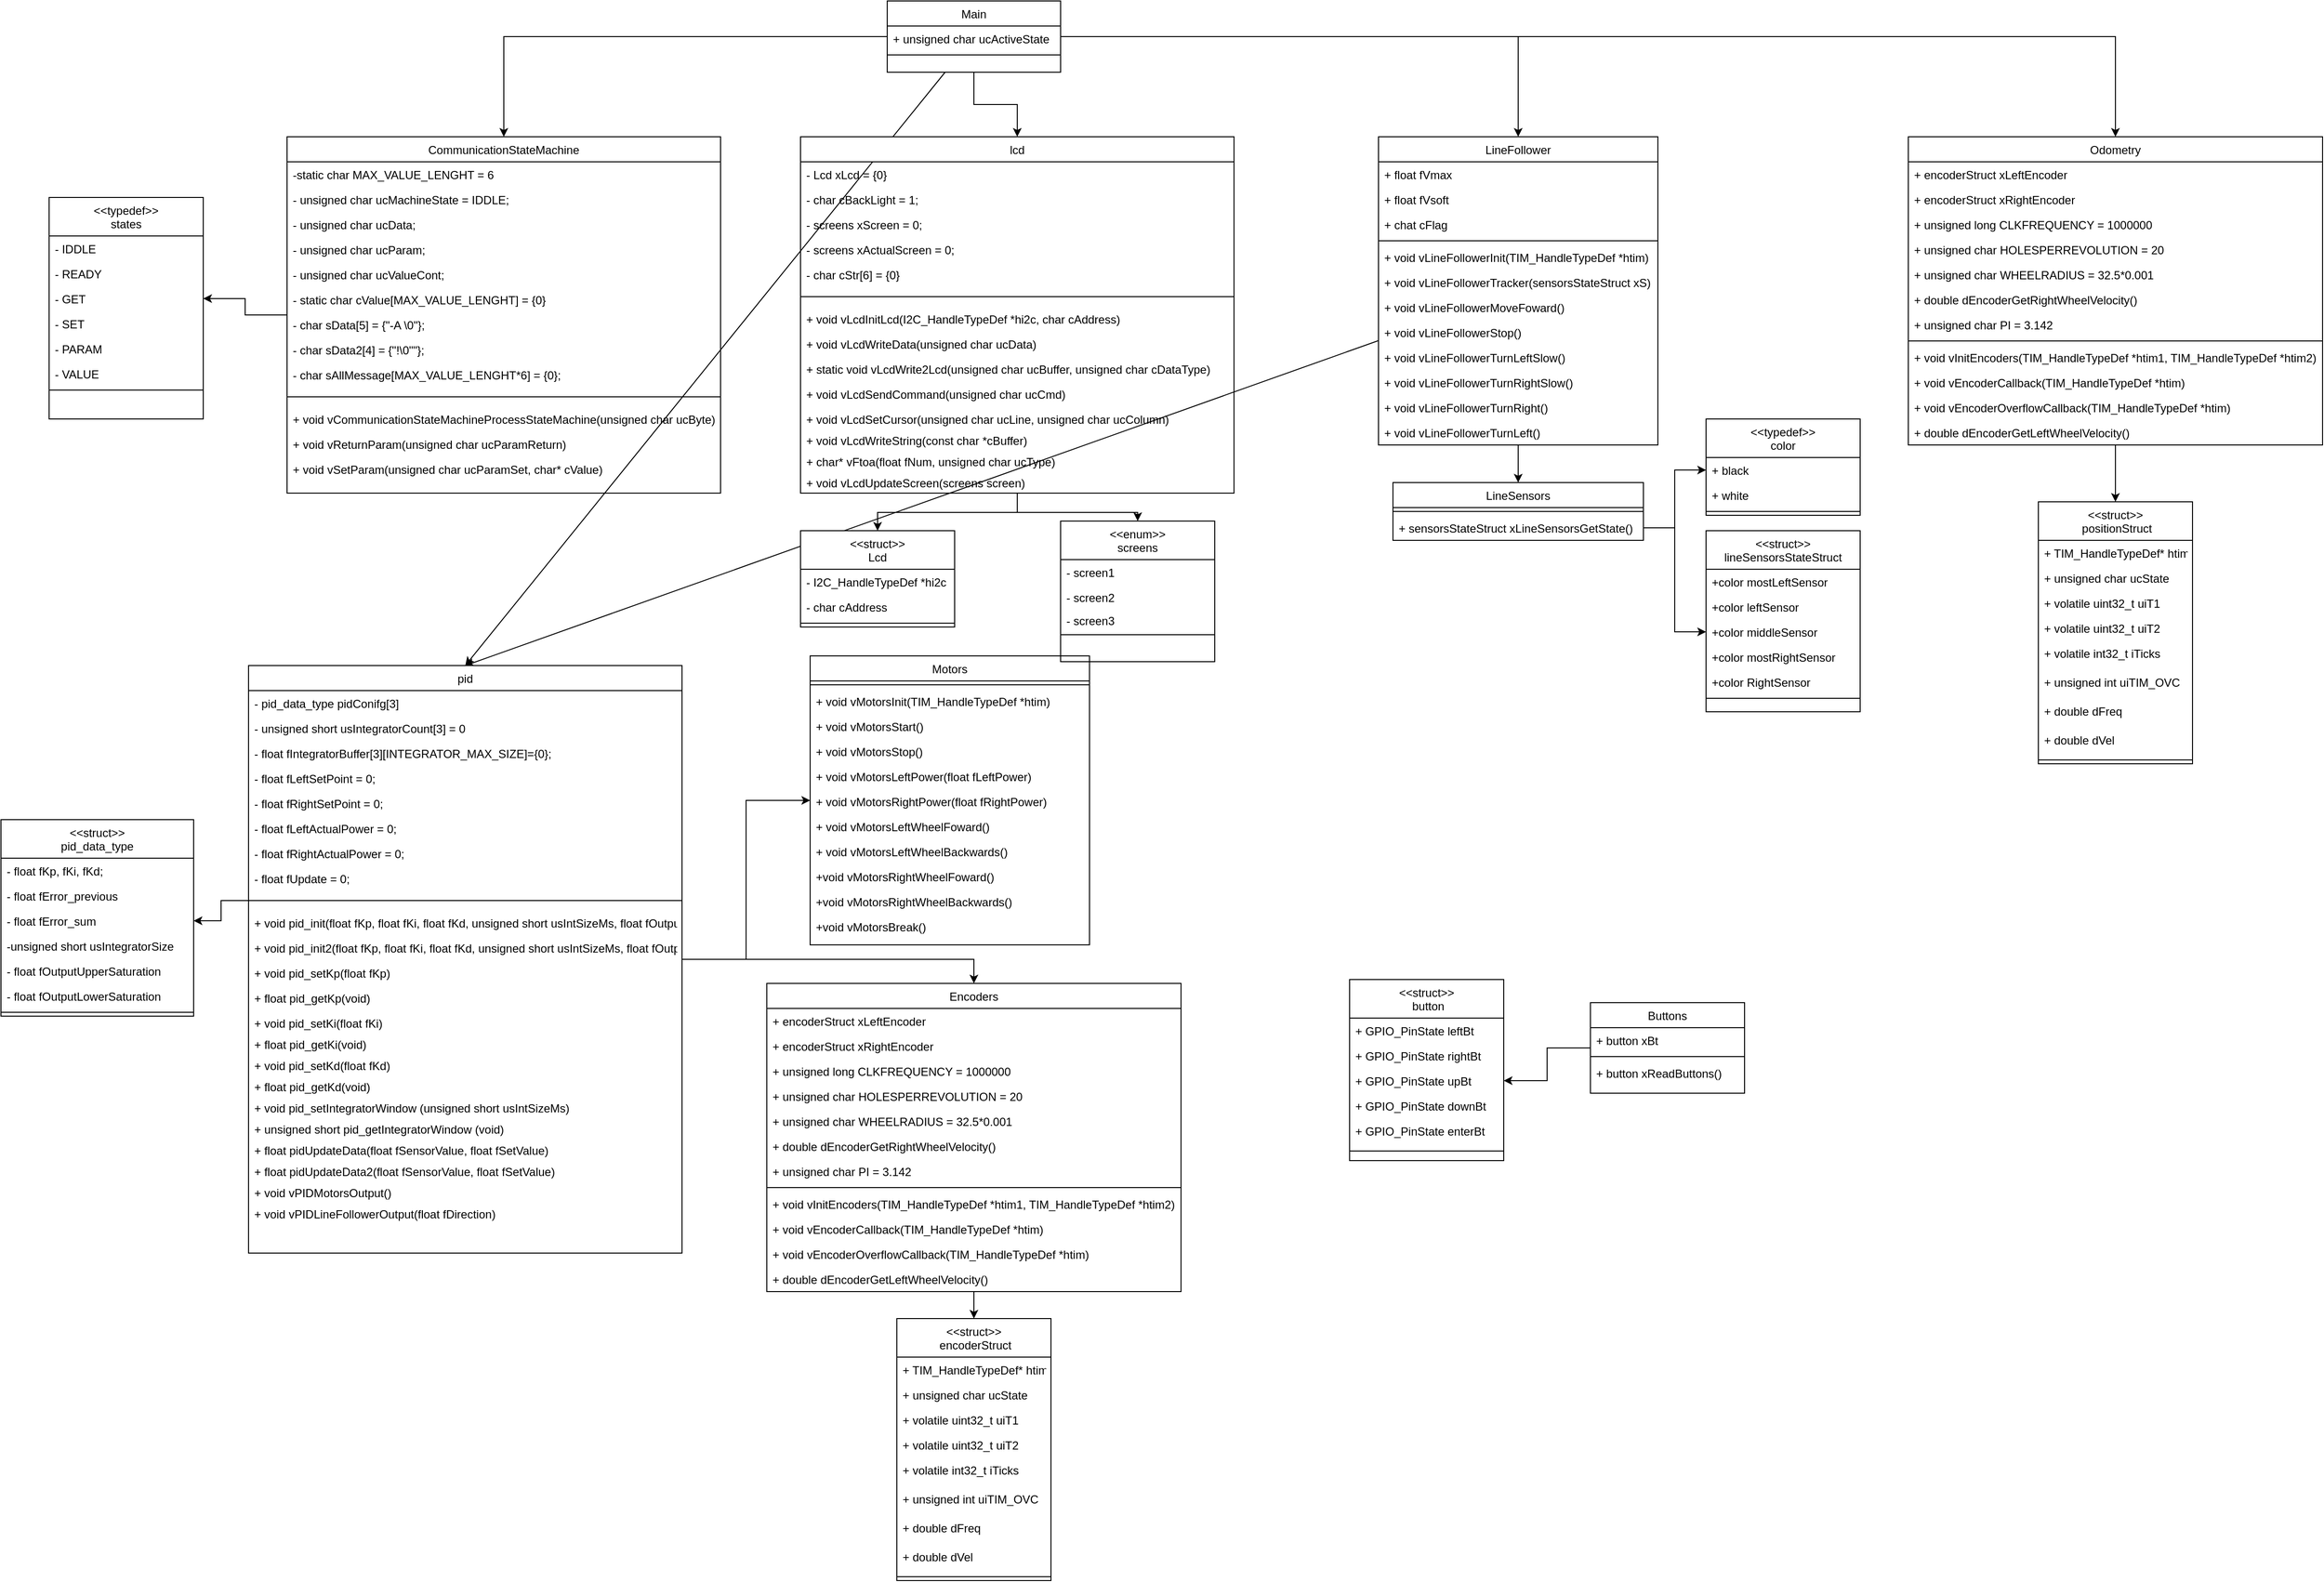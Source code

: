<mxfile version="22.1.11" type="github">
  <diagram id="C5RBs43oDa-KdzZeNtuy" name="Page-1">
    <mxGraphModel dx="2427" dy="3009" grid="1" gridSize="10" guides="1" tooltips="1" connect="1" arrows="1" fold="1" page="1" pageScale="1" pageWidth="827" pageHeight="1169" math="0" shadow="0">
      <root>
        <mxCell id="WIyWlLk6GJQsqaUBKTNV-0" />
        <mxCell id="WIyWlLk6GJQsqaUBKTNV-1" parent="WIyWlLk6GJQsqaUBKTNV-0" />
        <mxCell id="e0Agd4xGflGSadxVDroM-86" style="edgeStyle=orthogonalEdgeStyle;rounded=0;orthogonalLoop=1;jettySize=auto;html=1;entryX=0.5;entryY=0;entryDx=0;entryDy=0;" parent="WIyWlLk6GJQsqaUBKTNV-1" source="e0Agd4xGflGSadxVDroM-36" target="e0Agd4xGflGSadxVDroM-49" edge="1">
          <mxGeometry relative="1" as="geometry" />
        </mxCell>
        <mxCell id="FuU_o9ZXKJcbcEfJu71T-73" style="rounded=0;orthogonalLoop=1;jettySize=auto;html=1;entryX=0.5;entryY=0;entryDx=0;entryDy=0;" edge="1" parent="WIyWlLk6GJQsqaUBKTNV-1" source="e0Agd4xGflGSadxVDroM-36" target="U6IR_hUVQb5tVxfOeAYj-73">
          <mxGeometry relative="1" as="geometry" />
        </mxCell>
        <mxCell id="e0Agd4xGflGSadxVDroM-36" value="LineFollower" style="swimlane;fontStyle=0;align=center;verticalAlign=top;childLayout=stackLayout;horizontal=1;startSize=26;horizontalStack=0;resizeParent=1;resizeLast=0;collapsible=1;marginBottom=0;rounded=0;shadow=0;strokeWidth=1;" parent="WIyWlLk6GJQsqaUBKTNV-1" vertex="1">
          <mxGeometry x="1260" y="-1169" width="290" height="320" as="geometry">
            <mxRectangle x="550" y="140" width="160" height="26" as="alternateBounds" />
          </mxGeometry>
        </mxCell>
        <mxCell id="e0Agd4xGflGSadxVDroM-37" value="+ float fVmax" style="text;align=left;verticalAlign=top;spacingLeft=4;spacingRight=4;overflow=hidden;rotatable=0;points=[[0,0.5],[1,0.5]];portConstraint=eastwest;" parent="e0Agd4xGflGSadxVDroM-36" vertex="1">
          <mxGeometry y="26" width="290" height="26" as="geometry" />
        </mxCell>
        <mxCell id="e0Agd4xGflGSadxVDroM-40" value="+ float fVsoft" style="text;align=left;verticalAlign=top;spacingLeft=4;spacingRight=4;overflow=hidden;rotatable=0;points=[[0,0.5],[1,0.5]];portConstraint=eastwest;" parent="e0Agd4xGflGSadxVDroM-36" vertex="1">
          <mxGeometry y="52" width="290" height="26" as="geometry" />
        </mxCell>
        <mxCell id="e0Agd4xGflGSadxVDroM-41" value="+ chat cFlag" style="text;align=left;verticalAlign=top;spacingLeft=4;spacingRight=4;overflow=hidden;rotatable=0;points=[[0,0.5],[1,0.5]];portConstraint=eastwest;" parent="e0Agd4xGflGSadxVDroM-36" vertex="1">
          <mxGeometry y="78" width="290" height="26" as="geometry" />
        </mxCell>
        <mxCell id="e0Agd4xGflGSadxVDroM-38" value="" style="line;html=1;strokeWidth=1;align=left;verticalAlign=middle;spacingTop=-1;spacingLeft=3;spacingRight=3;rotatable=0;labelPosition=right;points=[];portConstraint=eastwest;" parent="e0Agd4xGflGSadxVDroM-36" vertex="1">
          <mxGeometry y="104" width="290" height="8" as="geometry" />
        </mxCell>
        <mxCell id="e0Agd4xGflGSadxVDroM-39" value="+ void vLineFollowerInit(TIM_HandleTypeDef *htim)" style="text;align=left;verticalAlign=top;spacingLeft=4;spacingRight=4;overflow=hidden;rotatable=0;points=[[0,0.5],[1,0.5]];portConstraint=eastwest;" parent="e0Agd4xGflGSadxVDroM-36" vertex="1">
          <mxGeometry y="112" width="290" height="26" as="geometry" />
        </mxCell>
        <mxCell id="e0Agd4xGflGSadxVDroM-42" value="+ void vLineFollowerTracker(sensorsStateStruct xS)" style="text;align=left;verticalAlign=top;spacingLeft=4;spacingRight=4;overflow=hidden;rotatable=0;points=[[0,0.5],[1,0.5]];portConstraint=eastwest;" parent="e0Agd4xGflGSadxVDroM-36" vertex="1">
          <mxGeometry y="138" width="290" height="26" as="geometry" />
        </mxCell>
        <mxCell id="e0Agd4xGflGSadxVDroM-43" value="+ void vLineFollowerMoveFoward()" style="text;align=left;verticalAlign=top;spacingLeft=4;spacingRight=4;overflow=hidden;rotatable=0;points=[[0,0.5],[1,0.5]];portConstraint=eastwest;" parent="e0Agd4xGflGSadxVDroM-36" vertex="1">
          <mxGeometry y="164" width="290" height="26" as="geometry" />
        </mxCell>
        <mxCell id="e0Agd4xGflGSadxVDroM-44" value="+ void vLineFollowerStop()" style="text;align=left;verticalAlign=top;spacingLeft=4;spacingRight=4;overflow=hidden;rotatable=0;points=[[0,0.5],[1,0.5]];portConstraint=eastwest;" parent="e0Agd4xGflGSadxVDroM-36" vertex="1">
          <mxGeometry y="190" width="290" height="26" as="geometry" />
        </mxCell>
        <mxCell id="e0Agd4xGflGSadxVDroM-45" value="+ void vLineFollowerTurnLeftSlow()" style="text;align=left;verticalAlign=top;spacingLeft=4;spacingRight=4;overflow=hidden;rotatable=0;points=[[0,0.5],[1,0.5]];portConstraint=eastwest;" parent="e0Agd4xGflGSadxVDroM-36" vertex="1">
          <mxGeometry y="216" width="290" height="26" as="geometry" />
        </mxCell>
        <mxCell id="e0Agd4xGflGSadxVDroM-46" value="+ void vLineFollowerTurnRightSlow()" style="text;align=left;verticalAlign=top;spacingLeft=4;spacingRight=4;overflow=hidden;rotatable=0;points=[[0,0.5],[1,0.5]];portConstraint=eastwest;" parent="e0Agd4xGflGSadxVDroM-36" vertex="1">
          <mxGeometry y="242" width="290" height="26" as="geometry" />
        </mxCell>
        <mxCell id="e0Agd4xGflGSadxVDroM-47" value="+ void vLineFollowerTurnRight()" style="text;align=left;verticalAlign=top;spacingLeft=4;spacingRight=4;overflow=hidden;rotatable=0;points=[[0,0.5],[1,0.5]];portConstraint=eastwest;" parent="e0Agd4xGflGSadxVDroM-36" vertex="1">
          <mxGeometry y="268" width="290" height="26" as="geometry" />
        </mxCell>
        <mxCell id="e0Agd4xGflGSadxVDroM-48" value="+ void vLineFollowerTurnLeft()" style="text;align=left;verticalAlign=top;spacingLeft=4;spacingRight=4;overflow=hidden;rotatable=0;points=[[0,0.5],[1,0.5]];portConstraint=eastwest;" parent="e0Agd4xGflGSadxVDroM-36" vertex="1">
          <mxGeometry y="294" width="290" height="26" as="geometry" />
        </mxCell>
        <mxCell id="e0Agd4xGflGSadxVDroM-68" value="" style="group" parent="WIyWlLk6GJQsqaUBKTNV-1" vertex="1" connectable="0">
          <mxGeometry x="1190" y="-520" width="640" height="610" as="geometry" />
        </mxCell>
        <mxCell id="FuU_o9ZXKJcbcEfJu71T-0" value="Buttons" style="swimlane;fontStyle=0;align=center;verticalAlign=top;childLayout=stackLayout;horizontal=1;startSize=26;horizontalStack=0;resizeParent=1;resizeLast=0;collapsible=1;marginBottom=0;rounded=0;shadow=0;strokeWidth=1;" vertex="1" parent="e0Agd4xGflGSadxVDroM-68">
          <mxGeometry x="290" y="250" width="160" height="94" as="geometry">
            <mxRectangle x="550" y="140" width="160" height="26" as="alternateBounds" />
          </mxGeometry>
        </mxCell>
        <mxCell id="FuU_o9ZXKJcbcEfJu71T-1" value="+ button xBt" style="text;align=left;verticalAlign=top;spacingLeft=4;spacingRight=4;overflow=hidden;rotatable=0;points=[[0,0.5],[1,0.5]];portConstraint=eastwest;" vertex="1" parent="FuU_o9ZXKJcbcEfJu71T-0">
          <mxGeometry y="26" width="160" height="26" as="geometry" />
        </mxCell>
        <mxCell id="FuU_o9ZXKJcbcEfJu71T-2" value="" style="line;html=1;strokeWidth=1;align=left;verticalAlign=middle;spacingTop=-1;spacingLeft=3;spacingRight=3;rotatable=0;labelPosition=right;points=[];portConstraint=eastwest;" vertex="1" parent="FuU_o9ZXKJcbcEfJu71T-0">
          <mxGeometry y="52" width="160" height="8" as="geometry" />
        </mxCell>
        <mxCell id="FuU_o9ZXKJcbcEfJu71T-3" value="+ button xReadButtons()" style="text;align=left;verticalAlign=top;spacingLeft=4;spacingRight=4;overflow=hidden;rotatable=0;points=[[0,0.5],[1,0.5]];portConstraint=eastwest;" vertex="1" parent="FuU_o9ZXKJcbcEfJu71T-0">
          <mxGeometry y="60" width="160" height="26" as="geometry" />
        </mxCell>
        <mxCell id="FuU_o9ZXKJcbcEfJu71T-4" value="&lt;&lt;struct&gt;&gt;&#xa; button" style="swimlane;fontStyle=0;align=center;verticalAlign=top;childLayout=stackLayout;horizontal=1;startSize=40;horizontalStack=0;resizeParent=1;resizeLast=0;collapsible=1;marginBottom=0;rounded=0;shadow=0;strokeWidth=1;" vertex="1" parent="e0Agd4xGflGSadxVDroM-68">
          <mxGeometry x="40" y="226" width="160" height="188" as="geometry">
            <mxRectangle x="340" y="380" width="170" height="26" as="alternateBounds" />
          </mxGeometry>
        </mxCell>
        <mxCell id="FuU_o9ZXKJcbcEfJu71T-5" value="+ GPIO_PinState leftBt" style="text;align=left;verticalAlign=top;spacingLeft=4;spacingRight=4;overflow=hidden;rotatable=0;points=[[0,0.5],[1,0.5]];portConstraint=eastwest;" vertex="1" parent="FuU_o9ZXKJcbcEfJu71T-4">
          <mxGeometry y="40" width="160" height="26" as="geometry" />
        </mxCell>
        <mxCell id="FuU_o9ZXKJcbcEfJu71T-6" value="+ GPIO_PinState rightBt" style="text;align=left;verticalAlign=top;spacingLeft=4;spacingRight=4;overflow=hidden;rotatable=0;points=[[0,0.5],[1,0.5]];portConstraint=eastwest;" vertex="1" parent="FuU_o9ZXKJcbcEfJu71T-4">
          <mxGeometry y="66" width="160" height="26" as="geometry" />
        </mxCell>
        <mxCell id="FuU_o9ZXKJcbcEfJu71T-7" value="+ GPIO_PinState upBt" style="text;align=left;verticalAlign=top;spacingLeft=4;spacingRight=4;overflow=hidden;rotatable=0;points=[[0,0.5],[1,0.5]];portConstraint=eastwest;" vertex="1" parent="FuU_o9ZXKJcbcEfJu71T-4">
          <mxGeometry y="92" width="160" height="26" as="geometry" />
        </mxCell>
        <mxCell id="FuU_o9ZXKJcbcEfJu71T-8" value="+ GPIO_PinState downBt" style="text;align=left;verticalAlign=top;spacingLeft=4;spacingRight=4;overflow=hidden;rotatable=0;points=[[0,0.5],[1,0.5]];portConstraint=eastwest;" vertex="1" parent="FuU_o9ZXKJcbcEfJu71T-4">
          <mxGeometry y="118" width="160" height="26" as="geometry" />
        </mxCell>
        <mxCell id="FuU_o9ZXKJcbcEfJu71T-9" value="+ GPIO_PinState enterBt" style="text;align=left;verticalAlign=top;spacingLeft=4;spacingRight=4;overflow=hidden;rotatable=0;points=[[0,0.5],[1,0.5]];portConstraint=eastwest;" vertex="1" parent="FuU_o9ZXKJcbcEfJu71T-4">
          <mxGeometry y="144" width="160" height="30" as="geometry" />
        </mxCell>
        <mxCell id="FuU_o9ZXKJcbcEfJu71T-10" value="" style="line;html=1;strokeWidth=1;align=left;verticalAlign=middle;spacingTop=-1;spacingLeft=3;spacingRight=3;rotatable=0;labelPosition=right;points=[];portConstraint=eastwest;" vertex="1" parent="FuU_o9ZXKJcbcEfJu71T-4">
          <mxGeometry y="174" width="160" height="8" as="geometry" />
        </mxCell>
        <mxCell id="FuU_o9ZXKJcbcEfJu71T-11" style="edgeStyle=orthogonalEdgeStyle;rounded=0;orthogonalLoop=1;jettySize=auto;html=1;entryX=1;entryY=0.5;entryDx=0;entryDy=0;" edge="1" parent="e0Agd4xGflGSadxVDroM-68" source="FuU_o9ZXKJcbcEfJu71T-0" target="FuU_o9ZXKJcbcEfJu71T-7">
          <mxGeometry relative="1" as="geometry" />
        </mxCell>
        <mxCell id="e0Agd4xGflGSadxVDroM-71" value="Motors" style="swimlane;fontStyle=0;align=center;verticalAlign=top;childLayout=stackLayout;horizontal=1;startSize=26;horizontalStack=0;resizeParent=1;resizeLast=0;collapsible=1;marginBottom=0;rounded=0;shadow=0;strokeWidth=1;" parent="WIyWlLk6GJQsqaUBKTNV-1" vertex="1">
          <mxGeometry x="670" y="-630" width="290" height="300" as="geometry">
            <mxRectangle x="550" y="140" width="160" height="26" as="alternateBounds" />
          </mxGeometry>
        </mxCell>
        <mxCell id="e0Agd4xGflGSadxVDroM-75" value="" style="line;html=1;strokeWidth=1;align=left;verticalAlign=middle;spacingTop=-1;spacingLeft=3;spacingRight=3;rotatable=0;labelPosition=right;points=[];portConstraint=eastwest;" parent="e0Agd4xGflGSadxVDroM-71" vertex="1">
          <mxGeometry y="26" width="290" height="8" as="geometry" />
        </mxCell>
        <mxCell id="e0Agd4xGflGSadxVDroM-76" value="+ void vMotorsInit(TIM_HandleTypeDef *htim)" style="text;align=left;verticalAlign=top;spacingLeft=4;spacingRight=4;overflow=hidden;rotatable=0;points=[[0,0.5],[1,0.5]];portConstraint=eastwest;" parent="e0Agd4xGflGSadxVDroM-71" vertex="1">
          <mxGeometry y="34" width="290" height="26" as="geometry" />
        </mxCell>
        <mxCell id="e0Agd4xGflGSadxVDroM-77" value="+ void vMotorsStart()" style="text;align=left;verticalAlign=top;spacingLeft=4;spacingRight=4;overflow=hidden;rotatable=0;points=[[0,0.5],[1,0.5]];portConstraint=eastwest;" parent="e0Agd4xGflGSadxVDroM-71" vertex="1">
          <mxGeometry y="60" width="290" height="26" as="geometry" />
        </mxCell>
        <mxCell id="e0Agd4xGflGSadxVDroM-78" value="+ void vMotorsStop()" style="text;align=left;verticalAlign=top;spacingLeft=4;spacingRight=4;overflow=hidden;rotatable=0;points=[[0,0.5],[1,0.5]];portConstraint=eastwest;" parent="e0Agd4xGflGSadxVDroM-71" vertex="1">
          <mxGeometry y="86" width="290" height="26" as="geometry" />
        </mxCell>
        <mxCell id="e0Agd4xGflGSadxVDroM-79" value="+ void vMotorsLeftPower(float fLeftPower)" style="text;align=left;verticalAlign=top;spacingLeft=4;spacingRight=4;overflow=hidden;rotatable=0;points=[[0,0.5],[1,0.5]];portConstraint=eastwest;" parent="e0Agd4xGflGSadxVDroM-71" vertex="1">
          <mxGeometry y="112" width="290" height="26" as="geometry" />
        </mxCell>
        <mxCell id="e0Agd4xGflGSadxVDroM-80" value="+ void vMotorsRightPower(float fRightPower)" style="text;align=left;verticalAlign=top;spacingLeft=4;spacingRight=4;overflow=hidden;rotatable=0;points=[[0,0.5],[1,0.5]];portConstraint=eastwest;" parent="e0Agd4xGflGSadxVDroM-71" vertex="1">
          <mxGeometry y="138" width="290" height="26" as="geometry" />
        </mxCell>
        <mxCell id="e0Agd4xGflGSadxVDroM-81" value="+ void vMotorsLeftWheelFoward()" style="text;align=left;verticalAlign=top;spacingLeft=4;spacingRight=4;overflow=hidden;rotatable=0;points=[[0,0.5],[1,0.5]];portConstraint=eastwest;" parent="e0Agd4xGflGSadxVDroM-71" vertex="1">
          <mxGeometry y="164" width="290" height="26" as="geometry" />
        </mxCell>
        <mxCell id="e0Agd4xGflGSadxVDroM-82" value="+ void vMotorsLeftWheelBackwards()" style="text;align=left;verticalAlign=top;spacingLeft=4;spacingRight=4;overflow=hidden;rotatable=0;points=[[0,0.5],[1,0.5]];portConstraint=eastwest;" parent="e0Agd4xGflGSadxVDroM-71" vertex="1">
          <mxGeometry y="190" width="290" height="26" as="geometry" />
        </mxCell>
        <mxCell id="e0Agd4xGflGSadxVDroM-83" value="+void vMotorsRightWheelFoward()" style="text;align=left;verticalAlign=top;spacingLeft=4;spacingRight=4;overflow=hidden;rotatable=0;points=[[0,0.5],[1,0.5]];portConstraint=eastwest;" parent="e0Agd4xGflGSadxVDroM-71" vertex="1">
          <mxGeometry y="216" width="290" height="26" as="geometry" />
        </mxCell>
        <mxCell id="e0Agd4xGflGSadxVDroM-84" value="+void vMotorsRightWheelBackwards()" style="text;align=left;verticalAlign=top;spacingLeft=4;spacingRight=4;overflow=hidden;rotatable=0;points=[[0,0.5],[1,0.5]];portConstraint=eastwest;" parent="e0Agd4xGflGSadxVDroM-71" vertex="1">
          <mxGeometry y="242" width="290" height="26" as="geometry" />
        </mxCell>
        <mxCell id="e0Agd4xGflGSadxVDroM-85" value="+void vMotorsBreak()" style="text;align=left;verticalAlign=top;spacingLeft=4;spacingRight=4;overflow=hidden;rotatable=0;points=[[0,0.5],[1,0.5]];portConstraint=eastwest;" parent="e0Agd4xGflGSadxVDroM-71" vertex="1">
          <mxGeometry y="268" width="290" height="26" as="geometry" />
        </mxCell>
        <mxCell id="nI8s8af3m7b1sItYgmtX-3" value="&lt;&lt;struct&gt;&gt;&#xa;lineSensorsStateStruct&#xa;" style="swimlane;fontStyle=0;align=center;verticalAlign=top;childLayout=stackLayout;horizontal=1;startSize=40;horizontalStack=0;resizeParent=1;resizeLast=0;collapsible=1;marginBottom=0;rounded=0;shadow=0;strokeWidth=1;" parent="WIyWlLk6GJQsqaUBKTNV-1" vertex="1">
          <mxGeometry x="1600" y="-760" width="160" height="188" as="geometry">
            <mxRectangle x="340" y="380" width="170" height="26" as="alternateBounds" />
          </mxGeometry>
        </mxCell>
        <mxCell id="e0Agd4xGflGSadxVDroM-67" value="" style="group" parent="nI8s8af3m7b1sItYgmtX-3" vertex="1" connectable="0">
          <mxGeometry y="40" width="160" height="138" as="geometry" />
        </mxCell>
        <mxCell id="nI8s8af3m7b1sItYgmtX-4" value="+color mostLeftSensor" style="text;align=left;verticalAlign=top;spacingLeft=4;spacingRight=4;overflow=hidden;rotatable=0;points=[[0,0.5],[1,0.5]];portConstraint=eastwest;" parent="e0Agd4xGflGSadxVDroM-67" vertex="1">
          <mxGeometry width="160" height="26" as="geometry" />
        </mxCell>
        <mxCell id="e0Agd4xGflGSadxVDroM-53" value="+color leftSensor" style="text;align=left;verticalAlign=top;spacingLeft=4;spacingRight=4;overflow=hidden;rotatable=0;points=[[0,0.5],[1,0.5]];portConstraint=eastwest;" parent="e0Agd4xGflGSadxVDroM-67" vertex="1">
          <mxGeometry y="26" width="160" height="26" as="geometry" />
        </mxCell>
        <mxCell id="e0Agd4xGflGSadxVDroM-54" value="+color middleSensor" style="text;align=left;verticalAlign=top;spacingLeft=4;spacingRight=4;overflow=hidden;rotatable=0;points=[[0,0.5],[1,0.5]];portConstraint=eastwest;" parent="e0Agd4xGflGSadxVDroM-67" vertex="1">
          <mxGeometry y="52" width="160" height="26" as="geometry" />
        </mxCell>
        <mxCell id="e0Agd4xGflGSadxVDroM-55" value="+color mostRightSensor" style="text;align=left;verticalAlign=top;spacingLeft=4;spacingRight=4;overflow=hidden;rotatable=0;points=[[0,0.5],[1,0.5]];portConstraint=eastwest;" parent="e0Agd4xGflGSadxVDroM-67" vertex="1">
          <mxGeometry y="78" width="160" height="26" as="geometry" />
        </mxCell>
        <mxCell id="e0Agd4xGflGSadxVDroM-56" value="+color RightSensor" style="text;align=left;verticalAlign=top;spacingLeft=4;spacingRight=4;overflow=hidden;rotatable=0;points=[[0,0.5],[1,0.5]];portConstraint=eastwest;" parent="e0Agd4xGflGSadxVDroM-67" vertex="1">
          <mxGeometry y="104" width="160" height="26" as="geometry" />
        </mxCell>
        <mxCell id="nI8s8af3m7b1sItYgmtX-5" value="" style="line;html=1;strokeWidth=1;align=left;verticalAlign=middle;spacingTop=-1;spacingLeft=3;spacingRight=3;rotatable=0;labelPosition=right;points=[];portConstraint=eastwest;" parent="e0Agd4xGflGSadxVDroM-67" vertex="1">
          <mxGeometry y="130" width="160" height="8" as="geometry" />
        </mxCell>
        <mxCell id="e0Agd4xGflGSadxVDroM-93" style="edgeStyle=orthogonalEdgeStyle;rounded=0;orthogonalLoop=1;jettySize=auto;html=1;entryX=0;entryY=0.5;entryDx=0;entryDy=0;" parent="WIyWlLk6GJQsqaUBKTNV-1" source="e0Agd4xGflGSadxVDroM-52" target="e0Agd4xGflGSadxVDroM-54" edge="1">
          <mxGeometry relative="1" as="geometry" />
        </mxCell>
        <mxCell id="R5U1eeLYSOiUvF3rgZRd-6" style="edgeStyle=orthogonalEdgeStyle;rounded=0;orthogonalLoop=1;jettySize=auto;html=1;entryX=0.5;entryY=0;entryDx=0;entryDy=0;" parent="WIyWlLk6GJQsqaUBKTNV-1" source="R5U1eeLYSOiUvF3rgZRd-0" target="e0Agd4xGflGSadxVDroM-36" edge="1">
          <mxGeometry relative="1" as="geometry" />
        </mxCell>
        <mxCell id="FuU_o9ZXKJcbcEfJu71T-35" style="edgeStyle=orthogonalEdgeStyle;rounded=0;orthogonalLoop=1;jettySize=auto;html=1;" edge="1" parent="WIyWlLk6GJQsqaUBKTNV-1" source="R5U1eeLYSOiUvF3rgZRd-0" target="FuU_o9ZXKJcbcEfJu71T-13">
          <mxGeometry relative="1" as="geometry" />
        </mxCell>
        <mxCell id="FuU_o9ZXKJcbcEfJu71T-44" style="edgeStyle=orthogonalEdgeStyle;rounded=0;orthogonalLoop=1;jettySize=auto;html=1;" edge="1" parent="WIyWlLk6GJQsqaUBKTNV-1" source="R5U1eeLYSOiUvF3rgZRd-0" target="U6IR_hUVQb5tVxfOeAYj-31">
          <mxGeometry relative="1" as="geometry" />
        </mxCell>
        <mxCell id="FuU_o9ZXKJcbcEfJu71T-46" style="rounded=0;orthogonalLoop=1;jettySize=auto;html=1;entryX=0.5;entryY=0;entryDx=0;entryDy=0;" edge="1" parent="WIyWlLk6GJQsqaUBKTNV-1" source="R5U1eeLYSOiUvF3rgZRd-0" target="U6IR_hUVQb5tVxfOeAYj-73">
          <mxGeometry relative="1" as="geometry" />
        </mxCell>
        <mxCell id="R5U1eeLYSOiUvF3rgZRd-0" value="Main" style="swimlane;fontStyle=0;align=center;verticalAlign=top;childLayout=stackLayout;horizontal=1;startSize=26;horizontalStack=0;resizeParent=1;resizeLast=0;collapsible=1;marginBottom=0;rounded=0;shadow=0;strokeWidth=1;" parent="WIyWlLk6GJQsqaUBKTNV-1" vertex="1">
          <mxGeometry x="750" y="-1310" width="180" height="74" as="geometry">
            <mxRectangle x="550" y="140" width="160" height="26" as="alternateBounds" />
          </mxGeometry>
        </mxCell>
        <mxCell id="R5U1eeLYSOiUvF3rgZRd-1" value="+ unsigned char ucActiveState" style="text;align=left;verticalAlign=top;spacingLeft=4;spacingRight=4;overflow=hidden;rotatable=0;points=[[0,0.5],[1,0.5]];portConstraint=eastwest;" parent="R5U1eeLYSOiUvF3rgZRd-0" vertex="1">
          <mxGeometry y="26" width="180" height="26" as="geometry" />
        </mxCell>
        <mxCell id="R5U1eeLYSOiUvF3rgZRd-2" value="" style="line;html=1;strokeWidth=1;align=left;verticalAlign=middle;spacingTop=-1;spacingLeft=3;spacingRight=3;rotatable=0;labelPosition=right;points=[];portConstraint=eastwest;" parent="R5U1eeLYSOiUvF3rgZRd-0" vertex="1">
          <mxGeometry y="52" width="180" height="8" as="geometry" />
        </mxCell>
        <mxCell id="FuU_o9ZXKJcbcEfJu71T-42" style="edgeStyle=orthogonalEdgeStyle;rounded=0;orthogonalLoop=1;jettySize=auto;html=1;" edge="1" parent="WIyWlLk6GJQsqaUBKTNV-1" source="U6IR_hUVQb5tVxfOeAYj-31" target="U6IR_hUVQb5tVxfOeAYj-45">
          <mxGeometry relative="1" as="geometry" />
        </mxCell>
        <mxCell id="FuU_o9ZXKJcbcEfJu71T-43" style="edgeStyle=orthogonalEdgeStyle;rounded=0;orthogonalLoop=1;jettySize=auto;html=1;entryX=0.5;entryY=0;entryDx=0;entryDy=0;" edge="1" parent="WIyWlLk6GJQsqaUBKTNV-1" source="U6IR_hUVQb5tVxfOeAYj-31" target="FuU_o9ZXKJcbcEfJu71T-37">
          <mxGeometry relative="1" as="geometry" />
        </mxCell>
        <mxCell id="U6IR_hUVQb5tVxfOeAYj-31" value="lcd" style="swimlane;fontStyle=0;align=center;verticalAlign=top;childLayout=stackLayout;horizontal=1;startSize=26;horizontalStack=0;resizeParent=1;resizeLast=0;collapsible=1;marginBottom=0;rounded=0;shadow=0;strokeWidth=1;" parent="WIyWlLk6GJQsqaUBKTNV-1" vertex="1">
          <mxGeometry x="660" y="-1169" width="450" height="370" as="geometry">
            <mxRectangle x="20" y="-50" width="160" height="26" as="alternateBounds" />
          </mxGeometry>
        </mxCell>
        <mxCell id="U6IR_hUVQb5tVxfOeAYj-32" value="- Lcd xLcd = {0}" style="text;align=left;verticalAlign=top;spacingLeft=4;spacingRight=4;overflow=hidden;rotatable=0;points=[[0,0.5],[1,0.5]];portConstraint=eastwest;" parent="U6IR_hUVQb5tVxfOeAYj-31" vertex="1">
          <mxGeometry y="26" width="450" height="26" as="geometry" />
        </mxCell>
        <mxCell id="U6IR_hUVQb5tVxfOeAYj-33" value="- char cBackLight = 1;" style="text;align=left;verticalAlign=top;spacingLeft=4;spacingRight=4;overflow=hidden;rotatable=0;points=[[0,0.5],[1,0.5]];portConstraint=eastwest;" parent="U6IR_hUVQb5tVxfOeAYj-31" vertex="1">
          <mxGeometry y="52" width="450" height="26" as="geometry" />
        </mxCell>
        <mxCell id="U6IR_hUVQb5tVxfOeAYj-34" value="- screens xScreen = 0;" style="text;align=left;verticalAlign=top;spacingLeft=4;spacingRight=4;overflow=hidden;rotatable=0;points=[[0,0.5],[1,0.5]];portConstraint=eastwest;" parent="U6IR_hUVQb5tVxfOeAYj-31" vertex="1">
          <mxGeometry y="78" width="450" height="26" as="geometry" />
        </mxCell>
        <mxCell id="U6IR_hUVQb5tVxfOeAYj-35" value="- screens xActualScreen = 0;" style="text;align=left;verticalAlign=top;spacingLeft=4;spacingRight=4;overflow=hidden;rotatable=0;points=[[0,0.5],[1,0.5]];portConstraint=eastwest;" parent="U6IR_hUVQb5tVxfOeAYj-31" vertex="1">
          <mxGeometry y="104" width="450" height="26" as="geometry" />
        </mxCell>
        <mxCell id="U6IR_hUVQb5tVxfOeAYj-36" value="- char cStr[6] = {0}" style="text;align=left;verticalAlign=top;spacingLeft=4;spacingRight=4;overflow=hidden;rotatable=0;points=[[0,0.5],[1,0.5]];portConstraint=eastwest;" parent="U6IR_hUVQb5tVxfOeAYj-31" vertex="1">
          <mxGeometry y="130" width="450" height="26" as="geometry" />
        </mxCell>
        <mxCell id="U6IR_hUVQb5tVxfOeAYj-41" value="&lt;br&gt;&lt;br&gt;" style="line;html=1;strokeWidth=1;align=left;verticalAlign=middle;spacingTop=-1;spacingLeft=3;spacingRight=3;rotatable=0;labelPosition=right;points=[];portConstraint=eastwest;" parent="U6IR_hUVQb5tVxfOeAYj-31" vertex="1">
          <mxGeometry y="156" width="450" height="20" as="geometry" />
        </mxCell>
        <mxCell id="U6IR_hUVQb5tVxfOeAYj-68" value="+ void vLcdInitLcd(I2C_HandleTypeDef *hi2c, char cAddress)" style="text;align=left;verticalAlign=top;spacingLeft=4;spacingRight=4;overflow=hidden;rotatable=0;points=[[0,0.5],[1,0.5]];portConstraint=eastwest;" parent="U6IR_hUVQb5tVxfOeAYj-31" vertex="1">
          <mxGeometry y="176" width="450" height="26" as="geometry" />
        </mxCell>
        <mxCell id="U6IR_hUVQb5tVxfOeAYj-67" value="+ void vLcdWriteData(unsigned char ucData)" style="text;align=left;verticalAlign=top;spacingLeft=4;spacingRight=4;overflow=hidden;rotatable=0;points=[[0,0.5],[1,0.5]];portConstraint=eastwest;" parent="U6IR_hUVQb5tVxfOeAYj-31" vertex="1">
          <mxGeometry y="202" width="450" height="26" as="geometry" />
        </mxCell>
        <mxCell id="U6IR_hUVQb5tVxfOeAYj-42" value="+ static void vLcdWrite2Lcd(unsigned char ucBuffer,  unsigned char cDataType)" style="text;align=left;verticalAlign=top;spacingLeft=4;spacingRight=4;overflow=hidden;rotatable=0;points=[[0,0.5],[1,0.5]];portConstraint=eastwest;" parent="U6IR_hUVQb5tVxfOeAYj-31" vertex="1">
          <mxGeometry y="228" width="450" height="26" as="geometry" />
        </mxCell>
        <mxCell id="U6IR_hUVQb5tVxfOeAYj-43" value="+ void vLcdSendCommand(unsigned char ucCmd)" style="text;align=left;verticalAlign=top;spacingLeft=4;spacingRight=4;overflow=hidden;rotatable=0;points=[[0,0.5],[1,0.5]];portConstraint=eastwest;" parent="U6IR_hUVQb5tVxfOeAYj-31" vertex="1">
          <mxGeometry y="254" width="450" height="26" as="geometry" />
        </mxCell>
        <mxCell id="U6IR_hUVQb5tVxfOeAYj-70" value="+ void vLcdSetCursor(unsigned char ucLine, unsigned char ucColumn)&#xa;" style="text;align=left;verticalAlign=top;spacingLeft=4;spacingRight=4;overflow=hidden;rotatable=0;points=[[0,0.5],[1,0.5]];portConstraint=eastwest;" parent="U6IR_hUVQb5tVxfOeAYj-31" vertex="1">
          <mxGeometry y="280" width="450" height="22" as="geometry" />
        </mxCell>
        <mxCell id="U6IR_hUVQb5tVxfOeAYj-71" value="+ void vLcdWriteString(const char *cBuffer)&#xa;" style="text;align=left;verticalAlign=top;spacingLeft=4;spacingRight=4;overflow=hidden;rotatable=0;points=[[0,0.5],[1,0.5]];portConstraint=eastwest;" parent="U6IR_hUVQb5tVxfOeAYj-31" vertex="1">
          <mxGeometry y="302" width="450" height="22" as="geometry" />
        </mxCell>
        <mxCell id="U6IR_hUVQb5tVxfOeAYj-72" value="+ char* vFtoa(float fNum, unsigned char ucType)" style="text;align=left;verticalAlign=top;spacingLeft=4;spacingRight=4;overflow=hidden;rotatable=0;points=[[0,0.5],[1,0.5]];portConstraint=eastwest;" parent="U6IR_hUVQb5tVxfOeAYj-31" vertex="1">
          <mxGeometry y="324" width="450" height="22" as="geometry" />
        </mxCell>
        <mxCell id="U6IR_hUVQb5tVxfOeAYj-44" value="+ void vLcdUpdateScreen(screens screen)" style="text;align=left;verticalAlign=top;spacingLeft=4;spacingRight=4;overflow=hidden;rotatable=0;points=[[0,0.5],[1,0.5]];portConstraint=eastwest;" parent="U6IR_hUVQb5tVxfOeAYj-31" vertex="1">
          <mxGeometry y="346" width="450" height="22" as="geometry" />
        </mxCell>
        <mxCell id="U6IR_hUVQb5tVxfOeAYj-45" value="&lt;&lt;struct&gt;&gt;&#xa;Lcd&#xa;" style="swimlane;fontStyle=0;align=center;verticalAlign=top;childLayout=stackLayout;horizontal=1;startSize=40;horizontalStack=0;resizeParent=1;resizeLast=0;collapsible=1;marginBottom=0;rounded=0;shadow=0;strokeWidth=1;" parent="WIyWlLk6GJQsqaUBKTNV-1" vertex="1">
          <mxGeometry x="660" y="-760" width="160" height="100" as="geometry">
            <mxRectangle x="340" y="380" width="170" height="26" as="alternateBounds" />
          </mxGeometry>
        </mxCell>
        <mxCell id="U6IR_hUVQb5tVxfOeAYj-46" value="- I2C_HandleTypeDef *hi2c" style="text;align=left;verticalAlign=top;spacingLeft=4;spacingRight=4;overflow=hidden;rotatable=0;points=[[0,0.5],[1,0.5]];portConstraint=eastwest;" parent="U6IR_hUVQb5tVxfOeAYj-45" vertex="1">
          <mxGeometry y="40" width="160" height="26" as="geometry" />
        </mxCell>
        <mxCell id="U6IR_hUVQb5tVxfOeAYj-47" value="- char cAddress" style="text;align=left;verticalAlign=top;spacingLeft=4;spacingRight=4;overflow=hidden;rotatable=0;points=[[0,0.5],[1,0.5]];portConstraint=eastwest;" parent="U6IR_hUVQb5tVxfOeAYj-45" vertex="1">
          <mxGeometry y="66" width="160" height="26" as="geometry" />
        </mxCell>
        <mxCell id="U6IR_hUVQb5tVxfOeAYj-52" value="" style="line;html=1;strokeWidth=1;align=left;verticalAlign=middle;spacingTop=-1;spacingLeft=3;spacingRight=3;rotatable=0;labelPosition=right;points=[];portConstraint=eastwest;" parent="U6IR_hUVQb5tVxfOeAYj-45" vertex="1">
          <mxGeometry y="92" width="160" height="8" as="geometry" />
        </mxCell>
        <mxCell id="FuU_o9ZXKJcbcEfJu71T-47" style="edgeStyle=orthogonalEdgeStyle;rounded=0;orthogonalLoop=1;jettySize=auto;html=1;" edge="1" parent="WIyWlLk6GJQsqaUBKTNV-1" source="U6IR_hUVQb5tVxfOeAYj-73" target="e0Agd4xGflGSadxVDroM-71">
          <mxGeometry relative="1" as="geometry" />
        </mxCell>
        <mxCell id="FuU_o9ZXKJcbcEfJu71T-72" style="edgeStyle=orthogonalEdgeStyle;rounded=0;orthogonalLoop=1;jettySize=auto;html=1;entryX=0.5;entryY=0;entryDx=0;entryDy=0;" edge="1" parent="WIyWlLk6GJQsqaUBKTNV-1" source="U6IR_hUVQb5tVxfOeAYj-73" target="FuU_o9ZXKJcbcEfJu71T-48">
          <mxGeometry relative="1" as="geometry" />
        </mxCell>
        <mxCell id="U6IR_hUVQb5tVxfOeAYj-73" value="pid" style="swimlane;fontStyle=0;align=center;verticalAlign=top;childLayout=stackLayout;horizontal=1;startSize=26;horizontalStack=0;resizeParent=1;resizeLast=0;collapsible=1;marginBottom=0;rounded=0;shadow=0;strokeWidth=1;" parent="WIyWlLk6GJQsqaUBKTNV-1" vertex="1">
          <mxGeometry x="87" y="-620" width="450" height="610" as="geometry">
            <mxRectangle x="20" y="-50" width="160" height="26" as="alternateBounds" />
          </mxGeometry>
        </mxCell>
        <mxCell id="U6IR_hUVQb5tVxfOeAYj-74" value="- pid_data_type pidConifg[3]" style="text;align=left;verticalAlign=top;spacingLeft=4;spacingRight=4;overflow=hidden;rotatable=0;points=[[0,0.5],[1,0.5]];portConstraint=eastwest;" parent="U6IR_hUVQb5tVxfOeAYj-73" vertex="1">
          <mxGeometry y="26" width="450" height="26" as="geometry" />
        </mxCell>
        <mxCell id="U6IR_hUVQb5tVxfOeAYj-75" value="- unsigned short usIntegratorCount[3] = 0" style="text;align=left;verticalAlign=top;spacingLeft=4;spacingRight=4;overflow=hidden;rotatable=0;points=[[0,0.5],[1,0.5]];portConstraint=eastwest;" parent="U6IR_hUVQb5tVxfOeAYj-73" vertex="1">
          <mxGeometry y="52" width="450" height="26" as="geometry" />
        </mxCell>
        <mxCell id="U6IR_hUVQb5tVxfOeAYj-76" value="- float fIntegratorBuffer[3][INTEGRATOR_MAX_SIZE]={0};" style="text;align=left;verticalAlign=top;spacingLeft=4;spacingRight=4;overflow=hidden;rotatable=0;points=[[0,0.5],[1,0.5]];portConstraint=eastwest;" parent="U6IR_hUVQb5tVxfOeAYj-73" vertex="1">
          <mxGeometry y="78" width="450" height="26" as="geometry" />
        </mxCell>
        <mxCell id="U6IR_hUVQb5tVxfOeAYj-78" value="- float fLeftSetPoint = 0;" style="text;align=left;verticalAlign=top;spacingLeft=4;spacingRight=4;overflow=hidden;rotatable=0;points=[[0,0.5],[1,0.5]];portConstraint=eastwest;" parent="U6IR_hUVQb5tVxfOeAYj-73" vertex="1">
          <mxGeometry y="104" width="450" height="26" as="geometry" />
        </mxCell>
        <mxCell id="U6IR_hUVQb5tVxfOeAYj-88" value="- float fRightSetPoint = 0;" style="text;align=left;verticalAlign=top;spacingLeft=4;spacingRight=4;overflow=hidden;rotatable=0;points=[[0,0.5],[1,0.5]];portConstraint=eastwest;" parent="U6IR_hUVQb5tVxfOeAYj-73" vertex="1">
          <mxGeometry y="130" width="450" height="26" as="geometry" />
        </mxCell>
        <mxCell id="U6IR_hUVQb5tVxfOeAYj-89" value="- float fLeftActualPower = 0;" style="text;align=left;verticalAlign=top;spacingLeft=4;spacingRight=4;overflow=hidden;rotatable=0;points=[[0,0.5],[1,0.5]];portConstraint=eastwest;" parent="U6IR_hUVQb5tVxfOeAYj-73" vertex="1">
          <mxGeometry y="156" width="450" height="26" as="geometry" />
        </mxCell>
        <mxCell id="U6IR_hUVQb5tVxfOeAYj-90" value="- float fRightActualPower = 0;" style="text;align=left;verticalAlign=top;spacingLeft=4;spacingRight=4;overflow=hidden;rotatable=0;points=[[0,0.5],[1,0.5]];portConstraint=eastwest;" parent="U6IR_hUVQb5tVxfOeAYj-73" vertex="1">
          <mxGeometry y="182" width="450" height="26" as="geometry" />
        </mxCell>
        <mxCell id="U6IR_hUVQb5tVxfOeAYj-91" value="- float fUpdate = 0;" style="text;align=left;verticalAlign=top;spacingLeft=4;spacingRight=4;overflow=hidden;rotatable=0;points=[[0,0.5],[1,0.5]];portConstraint=eastwest;" parent="U6IR_hUVQb5tVxfOeAYj-73" vertex="1">
          <mxGeometry y="208" width="450" height="26" as="geometry" />
        </mxCell>
        <mxCell id="U6IR_hUVQb5tVxfOeAYj-79" value="&lt;br&gt;&lt;br&gt;" style="line;html=1;strokeWidth=1;align=left;verticalAlign=middle;spacingTop=-1;spacingLeft=3;spacingRight=3;rotatable=0;labelPosition=right;points=[];portConstraint=eastwest;" parent="U6IR_hUVQb5tVxfOeAYj-73" vertex="1">
          <mxGeometry y="234" width="450" height="20" as="geometry" />
        </mxCell>
        <mxCell id="U6IR_hUVQb5tVxfOeAYj-80" value="+ void pid_init(float fKp, float fKi, float fKd, unsigned short usIntSizeMs, float fOutputUpperSaturation, float fOutputLowerSaturation )" style="text;align=left;verticalAlign=top;spacingLeft=4;spacingRight=4;overflow=hidden;rotatable=0;points=[[0,0.5],[1,0.5]];portConstraint=eastwest;" parent="U6IR_hUVQb5tVxfOeAYj-73" vertex="1">
          <mxGeometry y="254" width="450" height="26" as="geometry" />
        </mxCell>
        <mxCell id="U6IR_hUVQb5tVxfOeAYj-81" value="+ void pid_init2(float fKp, float fKi, float fKd, unsigned short usIntSizeMs, float fOutputUpperSaturation, float fOutputLowerSaturation )" style="text;align=left;verticalAlign=top;spacingLeft=4;spacingRight=4;overflow=hidden;rotatable=0;points=[[0,0.5],[1,0.5]];portConstraint=eastwest;" parent="U6IR_hUVQb5tVxfOeAYj-73" vertex="1">
          <mxGeometry y="280" width="450" height="26" as="geometry" />
        </mxCell>
        <mxCell id="U6IR_hUVQb5tVxfOeAYj-82" value="+ void pid_setKp(float fKp)" style="text;align=left;verticalAlign=top;spacingLeft=4;spacingRight=4;overflow=hidden;rotatable=0;points=[[0,0.5],[1,0.5]];portConstraint=eastwest;" parent="U6IR_hUVQb5tVxfOeAYj-73" vertex="1">
          <mxGeometry y="306" width="450" height="26" as="geometry" />
        </mxCell>
        <mxCell id="U6IR_hUVQb5tVxfOeAYj-83" value="+ float pid_getKp(void)" style="text;align=left;verticalAlign=top;spacingLeft=4;spacingRight=4;overflow=hidden;rotatable=0;points=[[0,0.5],[1,0.5]];portConstraint=eastwest;" parent="U6IR_hUVQb5tVxfOeAYj-73" vertex="1">
          <mxGeometry y="332" width="450" height="26" as="geometry" />
        </mxCell>
        <mxCell id="U6IR_hUVQb5tVxfOeAYj-84" value="+ void pid_setKi(float fKi)" style="text;align=left;verticalAlign=top;spacingLeft=4;spacingRight=4;overflow=hidden;rotatable=0;points=[[0,0.5],[1,0.5]];portConstraint=eastwest;" parent="U6IR_hUVQb5tVxfOeAYj-73" vertex="1">
          <mxGeometry y="358" width="450" height="22" as="geometry" />
        </mxCell>
        <mxCell id="U6IR_hUVQb5tVxfOeAYj-85" value="+ float pid_getKi(void)" style="text;align=left;verticalAlign=top;spacingLeft=4;spacingRight=4;overflow=hidden;rotatable=0;points=[[0,0.5],[1,0.5]];portConstraint=eastwest;" parent="U6IR_hUVQb5tVxfOeAYj-73" vertex="1">
          <mxGeometry y="380" width="450" height="22" as="geometry" />
        </mxCell>
        <mxCell id="U6IR_hUVQb5tVxfOeAYj-86" value="+ void pid_setKd(float fKd)" style="text;align=left;verticalAlign=top;spacingLeft=4;spacingRight=4;overflow=hidden;rotatable=0;points=[[0,0.5],[1,0.5]];portConstraint=eastwest;" parent="U6IR_hUVQb5tVxfOeAYj-73" vertex="1">
          <mxGeometry y="402" width="450" height="22" as="geometry" />
        </mxCell>
        <mxCell id="U6IR_hUVQb5tVxfOeAYj-87" value="+ float pid_getKd(void)" style="text;align=left;verticalAlign=top;spacingLeft=4;spacingRight=4;overflow=hidden;rotatable=0;points=[[0,0.5],[1,0.5]];portConstraint=eastwest;" parent="U6IR_hUVQb5tVxfOeAYj-73" vertex="1">
          <mxGeometry y="424" width="450" height="22" as="geometry" />
        </mxCell>
        <mxCell id="U6IR_hUVQb5tVxfOeAYj-92" value="+ void pid_setIntegratorWindow (unsigned short usIntSizeMs)" style="text;align=left;verticalAlign=top;spacingLeft=4;spacingRight=4;overflow=hidden;rotatable=0;points=[[0,0.5],[1,0.5]];portConstraint=eastwest;" parent="U6IR_hUVQb5tVxfOeAYj-73" vertex="1">
          <mxGeometry y="446" width="450" height="22" as="geometry" />
        </mxCell>
        <mxCell id="U6IR_hUVQb5tVxfOeAYj-93" value="+ unsigned short pid_getIntegratorWindow (void)" style="text;align=left;verticalAlign=top;spacingLeft=4;spacingRight=4;overflow=hidden;rotatable=0;points=[[0,0.5],[1,0.5]];portConstraint=eastwest;" parent="U6IR_hUVQb5tVxfOeAYj-73" vertex="1">
          <mxGeometry y="468" width="450" height="22" as="geometry" />
        </mxCell>
        <mxCell id="U6IR_hUVQb5tVxfOeAYj-94" value="+ float pidUpdateData(float fSensorValue, float fSetValue)" style="text;align=left;verticalAlign=top;spacingLeft=4;spacingRight=4;overflow=hidden;rotatable=0;points=[[0,0.5],[1,0.5]];portConstraint=eastwest;" parent="U6IR_hUVQb5tVxfOeAYj-73" vertex="1">
          <mxGeometry y="490" width="450" height="22" as="geometry" />
        </mxCell>
        <mxCell id="U6IR_hUVQb5tVxfOeAYj-95" value="+ float pidUpdateData2(float fSensorValue, float fSetValue)" style="text;align=left;verticalAlign=top;spacingLeft=4;spacingRight=4;overflow=hidden;rotatable=0;points=[[0,0.5],[1,0.5]];portConstraint=eastwest;" parent="U6IR_hUVQb5tVxfOeAYj-73" vertex="1">
          <mxGeometry y="512" width="450" height="22" as="geometry" />
        </mxCell>
        <mxCell id="U6IR_hUVQb5tVxfOeAYj-96" value="+ void vPIDMotorsOutput()" style="text;align=left;verticalAlign=top;spacingLeft=4;spacingRight=4;overflow=hidden;rotatable=0;points=[[0,0.5],[1,0.5]];portConstraint=eastwest;" parent="U6IR_hUVQb5tVxfOeAYj-73" vertex="1">
          <mxGeometry y="534" width="450" height="22" as="geometry" />
        </mxCell>
        <mxCell id="U6IR_hUVQb5tVxfOeAYj-97" value="+ void vPIDLineFollowerOutput(float fDirection)" style="text;align=left;verticalAlign=top;spacingLeft=4;spacingRight=4;overflow=hidden;rotatable=0;points=[[0,0.5],[1,0.5]];portConstraint=eastwest;" parent="U6IR_hUVQb5tVxfOeAYj-73" vertex="1">
          <mxGeometry y="556" width="450" height="22" as="geometry" />
        </mxCell>
        <mxCell id="U6IR_hUVQb5tVxfOeAYj-101" value="&lt;&lt;struct&gt;&gt;&#xa;pid_data_type&#xa;" style="swimlane;fontStyle=0;align=center;verticalAlign=top;childLayout=stackLayout;horizontal=1;startSize=40;horizontalStack=0;resizeParent=1;resizeLast=0;collapsible=1;marginBottom=0;rounded=0;shadow=0;strokeWidth=1;" parent="WIyWlLk6GJQsqaUBKTNV-1" vertex="1">
          <mxGeometry x="-170" y="-460" width="200" height="204" as="geometry">
            <mxRectangle x="340" y="380" width="170" height="26" as="alternateBounds" />
          </mxGeometry>
        </mxCell>
        <mxCell id="U6IR_hUVQb5tVxfOeAYj-102" value="- float fKp, fKi, fKd;" style="text;align=left;verticalAlign=top;spacingLeft=4;spacingRight=4;overflow=hidden;rotatable=0;points=[[0,0.5],[1,0.5]];portConstraint=eastwest;" parent="U6IR_hUVQb5tVxfOeAYj-101" vertex="1">
          <mxGeometry y="40" width="200" height="26" as="geometry" />
        </mxCell>
        <mxCell id="U6IR_hUVQb5tVxfOeAYj-103" value="- float fError_previous" style="text;align=left;verticalAlign=top;spacingLeft=4;spacingRight=4;overflow=hidden;rotatable=0;points=[[0,0.5],[1,0.5]];portConstraint=eastwest;" parent="U6IR_hUVQb5tVxfOeAYj-101" vertex="1">
          <mxGeometry y="66" width="200" height="26" as="geometry" />
        </mxCell>
        <mxCell id="U6IR_hUVQb5tVxfOeAYj-105" value="- float fError_sum" style="text;align=left;verticalAlign=top;spacingLeft=4;spacingRight=4;overflow=hidden;rotatable=0;points=[[0,0.5],[1,0.5]];portConstraint=eastwest;" parent="U6IR_hUVQb5tVxfOeAYj-101" vertex="1">
          <mxGeometry y="92" width="200" height="26" as="geometry" />
        </mxCell>
        <mxCell id="U6IR_hUVQb5tVxfOeAYj-106" value="-unsigned short usIntegratorSize" style="text;align=left;verticalAlign=top;spacingLeft=4;spacingRight=4;overflow=hidden;rotatable=0;points=[[0,0.5],[1,0.5]];portConstraint=eastwest;" parent="U6IR_hUVQb5tVxfOeAYj-101" vertex="1">
          <mxGeometry y="118" width="200" height="26" as="geometry" />
        </mxCell>
        <mxCell id="U6IR_hUVQb5tVxfOeAYj-107" value="- float fOutputUpperSaturation" style="text;align=left;verticalAlign=top;spacingLeft=4;spacingRight=4;overflow=hidden;rotatable=0;points=[[0,0.5],[1,0.5]];portConstraint=eastwest;" parent="U6IR_hUVQb5tVxfOeAYj-101" vertex="1">
          <mxGeometry y="144" width="200" height="26" as="geometry" />
        </mxCell>
        <mxCell id="U6IR_hUVQb5tVxfOeAYj-108" value="- float fOutputLowerSaturation" style="text;align=left;verticalAlign=top;spacingLeft=4;spacingRight=4;overflow=hidden;rotatable=0;points=[[0,0.5],[1,0.5]];portConstraint=eastwest;" parent="U6IR_hUVQb5tVxfOeAYj-101" vertex="1">
          <mxGeometry y="170" width="200" height="26" as="geometry" />
        </mxCell>
        <mxCell id="U6IR_hUVQb5tVxfOeAYj-104" value="" style="line;html=1;strokeWidth=1;align=left;verticalAlign=middle;spacingTop=-1;spacingLeft=3;spacingRight=3;rotatable=0;labelPosition=right;points=[];portConstraint=eastwest;" parent="U6IR_hUVQb5tVxfOeAYj-101" vertex="1">
          <mxGeometry y="196" width="200" height="8" as="geometry" />
        </mxCell>
        <mxCell id="U6IR_hUVQb5tVxfOeAYj-109" style="edgeStyle=orthogonalEdgeStyle;rounded=0;orthogonalLoop=1;jettySize=auto;html=1;entryX=1;entryY=0.5;entryDx=0;entryDy=0;" parent="WIyWlLk6GJQsqaUBKTNV-1" source="U6IR_hUVQb5tVxfOeAYj-79" target="U6IR_hUVQb5tVxfOeAYj-105" edge="1">
          <mxGeometry relative="1" as="geometry" />
        </mxCell>
        <mxCell id="FuU_o9ZXKJcbcEfJu71T-36" style="edgeStyle=orthogonalEdgeStyle;rounded=0;orthogonalLoop=1;jettySize=auto;html=1;entryX=1;entryY=0.5;entryDx=0;entryDy=0;" edge="1" parent="WIyWlLk6GJQsqaUBKTNV-1" source="FuU_o9ZXKJcbcEfJu71T-13" target="FuU_o9ZXKJcbcEfJu71T-30">
          <mxGeometry relative="1" as="geometry" />
        </mxCell>
        <mxCell id="FuU_o9ZXKJcbcEfJu71T-13" value="CommunicationStateMachine" style="swimlane;fontStyle=0;align=center;verticalAlign=top;childLayout=stackLayout;horizontal=1;startSize=26;horizontalStack=0;resizeParent=1;resizeLast=0;collapsible=1;marginBottom=0;rounded=0;shadow=0;strokeWidth=1;" vertex="1" parent="WIyWlLk6GJQsqaUBKTNV-1">
          <mxGeometry x="127" y="-1169" width="450" height="370" as="geometry">
            <mxRectangle x="20" y="-50" width="160" height="26" as="alternateBounds" />
          </mxGeometry>
        </mxCell>
        <mxCell id="FuU_o9ZXKJcbcEfJu71T-14" value="-static char MAX_VALUE_LENGHT = 6" style="text;align=left;verticalAlign=top;spacingLeft=4;spacingRight=4;overflow=hidden;rotatable=0;points=[[0,0.5],[1,0.5]];portConstraint=eastwest;" vertex="1" parent="FuU_o9ZXKJcbcEfJu71T-13">
          <mxGeometry y="26" width="450" height="26" as="geometry" />
        </mxCell>
        <mxCell id="FuU_o9ZXKJcbcEfJu71T-15" value="- unsigned char ucMachineState = IDDLE;" style="text;align=left;verticalAlign=top;spacingLeft=4;spacingRight=4;overflow=hidden;rotatable=0;points=[[0,0.5],[1,0.5]];portConstraint=eastwest;" vertex="1" parent="FuU_o9ZXKJcbcEfJu71T-13">
          <mxGeometry y="52" width="450" height="26" as="geometry" />
        </mxCell>
        <mxCell id="FuU_o9ZXKJcbcEfJu71T-16" value="- unsigned char ucData;" style="text;align=left;verticalAlign=top;spacingLeft=4;spacingRight=4;overflow=hidden;rotatable=0;points=[[0,0.5],[1,0.5]];portConstraint=eastwest;" vertex="1" parent="FuU_o9ZXKJcbcEfJu71T-13">
          <mxGeometry y="78" width="450" height="26" as="geometry" />
        </mxCell>
        <mxCell id="FuU_o9ZXKJcbcEfJu71T-17" value="- unsigned char ucParam;" style="text;align=left;verticalAlign=top;spacingLeft=4;spacingRight=4;overflow=hidden;rotatable=0;points=[[0,0.5],[1,0.5]];portConstraint=eastwest;" vertex="1" parent="FuU_o9ZXKJcbcEfJu71T-13">
          <mxGeometry y="104" width="450" height="26" as="geometry" />
        </mxCell>
        <mxCell id="FuU_o9ZXKJcbcEfJu71T-18" value="- unsigned char ucValueCont;" style="text;align=left;verticalAlign=top;spacingLeft=4;spacingRight=4;overflow=hidden;rotatable=0;points=[[0,0.5],[1,0.5]];portConstraint=eastwest;" vertex="1" parent="FuU_o9ZXKJcbcEfJu71T-13">
          <mxGeometry y="130" width="450" height="26" as="geometry" />
        </mxCell>
        <mxCell id="FuU_o9ZXKJcbcEfJu71T-19" value="- static char cValue[MAX_VALUE_LENGHT] = {0}" style="text;align=left;verticalAlign=top;spacingLeft=4;spacingRight=4;overflow=hidden;rotatable=0;points=[[0,0.5],[1,0.5]];portConstraint=eastwest;" vertex="1" parent="FuU_o9ZXKJcbcEfJu71T-13">
          <mxGeometry y="156" width="450" height="26" as="geometry" />
        </mxCell>
        <mxCell id="FuU_o9ZXKJcbcEfJu71T-20" value="- char sData[5] = {&quot;-A \0&quot;};" style="text;align=left;verticalAlign=top;spacingLeft=4;spacingRight=4;overflow=hidden;rotatable=0;points=[[0,0.5],[1,0.5]];portConstraint=eastwest;" vertex="1" parent="FuU_o9ZXKJcbcEfJu71T-13">
          <mxGeometry y="182" width="450" height="26" as="geometry" />
        </mxCell>
        <mxCell id="FuU_o9ZXKJcbcEfJu71T-21" value="- char sData2[4] = {&quot;!\0&quot;&quot;};" style="text;align=left;verticalAlign=top;spacingLeft=4;spacingRight=4;overflow=hidden;rotatable=0;points=[[0,0.5],[1,0.5]];portConstraint=eastwest;" vertex="1" parent="FuU_o9ZXKJcbcEfJu71T-13">
          <mxGeometry y="208" width="450" height="26" as="geometry" />
        </mxCell>
        <mxCell id="FuU_o9ZXKJcbcEfJu71T-22" value="- char sAllMessage[MAX_VALUE_LENGHT*6] = {0};" style="text;align=left;verticalAlign=top;spacingLeft=4;spacingRight=4;overflow=hidden;rotatable=0;points=[[0,0.5],[1,0.5]];portConstraint=eastwest;" vertex="1" parent="FuU_o9ZXKJcbcEfJu71T-13">
          <mxGeometry y="234" width="450" height="26" as="geometry" />
        </mxCell>
        <mxCell id="FuU_o9ZXKJcbcEfJu71T-23" value="&lt;br&gt;&lt;br&gt;" style="line;html=1;strokeWidth=1;align=left;verticalAlign=middle;spacingTop=-1;spacingLeft=3;spacingRight=3;rotatable=0;labelPosition=right;points=[];portConstraint=eastwest;" vertex="1" parent="FuU_o9ZXKJcbcEfJu71T-13">
          <mxGeometry y="260" width="450" height="20" as="geometry" />
        </mxCell>
        <mxCell id="FuU_o9ZXKJcbcEfJu71T-24" value="+ void vCommunicationStateMachineProcessStateMachine(unsigned char ucByte)" style="text;align=left;verticalAlign=top;spacingLeft=4;spacingRight=4;overflow=hidden;rotatable=0;points=[[0,0.5],[1,0.5]];portConstraint=eastwest;" vertex="1" parent="FuU_o9ZXKJcbcEfJu71T-13">
          <mxGeometry y="280" width="450" height="26" as="geometry" />
        </mxCell>
        <mxCell id="FuU_o9ZXKJcbcEfJu71T-25" value="+ void vReturnParam(unsigned char ucParamReturn)" style="text;align=left;verticalAlign=top;spacingLeft=4;spacingRight=4;overflow=hidden;rotatable=0;points=[[0,0.5],[1,0.5]];portConstraint=eastwest;" vertex="1" parent="FuU_o9ZXKJcbcEfJu71T-13">
          <mxGeometry y="306" width="450" height="26" as="geometry" />
        </mxCell>
        <mxCell id="FuU_o9ZXKJcbcEfJu71T-26" value="+ void vSetParam(unsigned char ucParamSet, char* cValue)" style="text;align=left;verticalAlign=top;spacingLeft=4;spacingRight=4;overflow=hidden;rotatable=0;points=[[0,0.5],[1,0.5]];portConstraint=eastwest;" vertex="1" parent="FuU_o9ZXKJcbcEfJu71T-13">
          <mxGeometry y="332" width="450" height="22" as="geometry" />
        </mxCell>
        <mxCell id="FuU_o9ZXKJcbcEfJu71T-27" value="&lt;&lt;typedef&gt;&gt;&#xa;states" style="swimlane;fontStyle=0;align=center;verticalAlign=top;childLayout=stackLayout;horizontal=1;startSize=40;horizontalStack=0;resizeParent=1;resizeLast=0;collapsible=1;marginBottom=0;rounded=0;shadow=0;strokeWidth=1;" vertex="1" parent="WIyWlLk6GJQsqaUBKTNV-1">
          <mxGeometry x="-120" y="-1106" width="160" height="230" as="geometry">
            <mxRectangle x="340" y="380" width="170" height="26" as="alternateBounds" />
          </mxGeometry>
        </mxCell>
        <mxCell id="FuU_o9ZXKJcbcEfJu71T-28" value="- IDDLE" style="text;align=left;verticalAlign=top;spacingLeft=4;spacingRight=4;overflow=hidden;rotatable=0;points=[[0,0.5],[1,0.5]];portConstraint=eastwest;" vertex="1" parent="FuU_o9ZXKJcbcEfJu71T-27">
          <mxGeometry y="40" width="160" height="26" as="geometry" />
        </mxCell>
        <mxCell id="FuU_o9ZXKJcbcEfJu71T-29" value="- READY" style="text;align=left;verticalAlign=top;spacingLeft=4;spacingRight=4;overflow=hidden;rotatable=0;points=[[0,0.5],[1,0.5]];portConstraint=eastwest;" vertex="1" parent="FuU_o9ZXKJcbcEfJu71T-27">
          <mxGeometry y="66" width="160" height="26" as="geometry" />
        </mxCell>
        <mxCell id="FuU_o9ZXKJcbcEfJu71T-30" value="- GET" style="text;align=left;verticalAlign=top;spacingLeft=4;spacingRight=4;overflow=hidden;rotatable=0;points=[[0,0.5],[1,0.5]];portConstraint=eastwest;" vertex="1" parent="FuU_o9ZXKJcbcEfJu71T-27">
          <mxGeometry y="92" width="160" height="26" as="geometry" />
        </mxCell>
        <mxCell id="FuU_o9ZXKJcbcEfJu71T-31" value="- SET" style="text;align=left;verticalAlign=top;spacingLeft=4;spacingRight=4;overflow=hidden;rotatable=0;points=[[0,0.5],[1,0.5]];portConstraint=eastwest;" vertex="1" parent="FuU_o9ZXKJcbcEfJu71T-27">
          <mxGeometry y="118" width="160" height="26" as="geometry" />
        </mxCell>
        <mxCell id="FuU_o9ZXKJcbcEfJu71T-32" value="- PARAM" style="text;align=left;verticalAlign=top;spacingLeft=4;spacingRight=4;overflow=hidden;rotatable=0;points=[[0,0.5],[1,0.5]];portConstraint=eastwest;" vertex="1" parent="FuU_o9ZXKJcbcEfJu71T-27">
          <mxGeometry y="144" width="160" height="26" as="geometry" />
        </mxCell>
        <mxCell id="FuU_o9ZXKJcbcEfJu71T-33" value="- VALUE" style="text;align=left;verticalAlign=top;spacingLeft=4;spacingRight=4;overflow=hidden;rotatable=0;points=[[0,0.5],[1,0.5]];portConstraint=eastwest;" vertex="1" parent="FuU_o9ZXKJcbcEfJu71T-27">
          <mxGeometry y="170" width="160" height="26" as="geometry" />
        </mxCell>
        <mxCell id="FuU_o9ZXKJcbcEfJu71T-34" value="" style="line;html=1;strokeWidth=1;align=left;verticalAlign=middle;spacingTop=-1;spacingLeft=3;spacingRight=3;rotatable=0;labelPosition=right;points=[];portConstraint=eastwest;" vertex="1" parent="FuU_o9ZXKJcbcEfJu71T-27">
          <mxGeometry y="196" width="160" height="8" as="geometry" />
        </mxCell>
        <mxCell id="e0Agd4xGflGSadxVDroM-91" style="edgeStyle=orthogonalEdgeStyle;rounded=0;orthogonalLoop=1;jettySize=auto;html=1;entryX=0.5;entryY=0;entryDx=0;entryDy=0;" parent="WIyWlLk6GJQsqaUBKTNV-1" target="e0Agd4xGflGSadxVDroM-24" edge="1">
          <mxGeometry relative="1" as="geometry">
            <mxPoint x="2025" y="-849" as="sourcePoint" />
          </mxGeometry>
        </mxCell>
        <mxCell id="e0Agd4xGflGSadxVDroM-92" style="edgeStyle=orthogonalEdgeStyle;rounded=0;orthogonalLoop=1;jettySize=auto;html=1;entryX=0;entryY=0.5;entryDx=0;entryDy=0;exitX=1;exitY=0.5;exitDx=0;exitDy=0;" parent="WIyWlLk6GJQsqaUBKTNV-1" source="e0Agd4xGflGSadxVDroM-52" target="e0Agd4xGflGSadxVDroM-59" edge="1">
          <mxGeometry relative="1" as="geometry" />
        </mxCell>
        <mxCell id="e0Agd4xGflGSadxVDroM-49" value="LineSensors" style="swimlane;fontStyle=0;align=center;verticalAlign=top;childLayout=stackLayout;horizontal=1;startSize=26;horizontalStack=0;resizeParent=1;resizeLast=0;collapsible=1;marginBottom=0;rounded=0;shadow=0;strokeWidth=1;" parent="WIyWlLk6GJQsqaUBKTNV-1" vertex="1">
          <mxGeometry x="1275" y="-810" width="260" height="60" as="geometry">
            <mxRectangle x="550" y="140" width="160" height="26" as="alternateBounds" />
          </mxGeometry>
        </mxCell>
        <mxCell id="e0Agd4xGflGSadxVDroM-51" value="" style="line;html=1;strokeWidth=1;align=left;verticalAlign=middle;spacingTop=-1;spacingLeft=3;spacingRight=3;rotatable=0;labelPosition=right;points=[];portConstraint=eastwest;" parent="e0Agd4xGflGSadxVDroM-49" vertex="1">
          <mxGeometry y="26" width="260" height="8" as="geometry" />
        </mxCell>
        <mxCell id="e0Agd4xGflGSadxVDroM-52" value="+ sensorsStateStruct xLineSensorsGetState()" style="text;align=left;verticalAlign=top;spacingLeft=4;spacingRight=4;overflow=hidden;rotatable=0;points=[[0,0.5],[1,0.5]];portConstraint=eastwest;" parent="e0Agd4xGflGSadxVDroM-49" vertex="1">
          <mxGeometry y="34" width="260" height="26" as="geometry" />
        </mxCell>
        <mxCell id="e0Agd4xGflGSadxVDroM-58" value="&lt;&lt;typedef&gt;&gt;&#xa;color&#xa;" style="swimlane;fontStyle=0;align=center;verticalAlign=top;childLayout=stackLayout;horizontal=1;startSize=40;horizontalStack=0;resizeParent=1;resizeLast=0;collapsible=1;marginBottom=0;rounded=0;shadow=0;strokeWidth=1;" parent="WIyWlLk6GJQsqaUBKTNV-1" vertex="1">
          <mxGeometry x="1600" y="-876" width="160" height="100" as="geometry">
            <mxRectangle x="340" y="380" width="170" height="26" as="alternateBounds" />
          </mxGeometry>
        </mxCell>
        <mxCell id="e0Agd4xGflGSadxVDroM-59" value="+ black" style="text;align=left;verticalAlign=top;spacingLeft=4;spacingRight=4;overflow=hidden;rotatable=0;points=[[0,0.5],[1,0.5]];portConstraint=eastwest;" parent="e0Agd4xGflGSadxVDroM-58" vertex="1">
          <mxGeometry y="40" width="160" height="26" as="geometry" />
        </mxCell>
        <mxCell id="e0Agd4xGflGSadxVDroM-60" value="+ white" style="text;align=left;verticalAlign=top;spacingLeft=4;spacingRight=4;overflow=hidden;rotatable=0;points=[[0,0.5],[1,0.5]];portConstraint=eastwest;" parent="e0Agd4xGflGSadxVDroM-58" vertex="1">
          <mxGeometry y="66" width="160" height="26" as="geometry" />
        </mxCell>
        <mxCell id="e0Agd4xGflGSadxVDroM-64" value="" style="line;html=1;strokeWidth=1;align=left;verticalAlign=middle;spacingTop=-1;spacingLeft=3;spacingRight=3;rotatable=0;labelPosition=right;points=[];portConstraint=eastwest;" parent="e0Agd4xGflGSadxVDroM-58" vertex="1">
          <mxGeometry y="92" width="160" height="8" as="geometry" />
        </mxCell>
        <mxCell id="FuU_o9ZXKJcbcEfJu71T-37" value="&lt;&lt;enum&gt;&gt;&#xa;screens&#xa;" style="swimlane;fontStyle=0;align=center;verticalAlign=top;childLayout=stackLayout;horizontal=1;startSize=40;horizontalStack=0;resizeParent=1;resizeLast=0;collapsible=1;marginBottom=0;rounded=0;shadow=0;strokeWidth=1;" vertex="1" parent="WIyWlLk6GJQsqaUBKTNV-1">
          <mxGeometry x="930" y="-770" width="160" height="146" as="geometry">
            <mxRectangle x="340" y="380" width="170" height="26" as="alternateBounds" />
          </mxGeometry>
        </mxCell>
        <mxCell id="FuU_o9ZXKJcbcEfJu71T-38" value="- screen1" style="text;align=left;verticalAlign=top;spacingLeft=4;spacingRight=4;overflow=hidden;rotatable=0;points=[[0,0.5],[1,0.5]];portConstraint=eastwest;" vertex="1" parent="FuU_o9ZXKJcbcEfJu71T-37">
          <mxGeometry y="40" width="160" height="26" as="geometry" />
        </mxCell>
        <mxCell id="FuU_o9ZXKJcbcEfJu71T-39" value="- screen2" style="text;align=left;verticalAlign=top;spacingLeft=4;spacingRight=4;overflow=hidden;rotatable=0;points=[[0,0.5],[1,0.5]];portConstraint=eastwest;" vertex="1" parent="FuU_o9ZXKJcbcEfJu71T-37">
          <mxGeometry y="66" width="160" height="24" as="geometry" />
        </mxCell>
        <mxCell id="FuU_o9ZXKJcbcEfJu71T-40" value="- screen3" style="text;align=left;verticalAlign=top;spacingLeft=4;spacingRight=4;overflow=hidden;rotatable=0;points=[[0,0.5],[1,0.5]];portConstraint=eastwest;" vertex="1" parent="FuU_o9ZXKJcbcEfJu71T-37">
          <mxGeometry y="90" width="160" height="24" as="geometry" />
        </mxCell>
        <mxCell id="FuU_o9ZXKJcbcEfJu71T-41" value="" style="line;html=1;strokeWidth=1;align=left;verticalAlign=middle;spacingTop=-1;spacingLeft=3;spacingRight=3;rotatable=0;labelPosition=right;points=[];portConstraint=eastwest;" vertex="1" parent="FuU_o9ZXKJcbcEfJu71T-37">
          <mxGeometry y="114" width="160" height="8" as="geometry" />
        </mxCell>
        <mxCell id="FuU_o9ZXKJcbcEfJu71T-45" style="edgeStyle=orthogonalEdgeStyle;rounded=0;orthogonalLoop=1;jettySize=auto;html=1;entryX=0.5;entryY=0;entryDx=0;entryDy=0;" edge="1" parent="WIyWlLk6GJQsqaUBKTNV-1" source="R5U1eeLYSOiUvF3rgZRd-0" target="FuU_o9ZXKJcbcEfJu71T-74">
          <mxGeometry relative="1" as="geometry">
            <mxPoint x="2031.88" y="-1168.04" as="targetPoint" />
          </mxGeometry>
        </mxCell>
        <mxCell id="FuU_o9ZXKJcbcEfJu71T-71" style="edgeStyle=orthogonalEdgeStyle;rounded=0;orthogonalLoop=1;jettySize=auto;html=1;entryX=0.5;entryY=0;entryDx=0;entryDy=0;" edge="1" parent="WIyWlLk6GJQsqaUBKTNV-1" source="FuU_o9ZXKJcbcEfJu71T-48" target="FuU_o9ZXKJcbcEfJu71T-61">
          <mxGeometry relative="1" as="geometry" />
        </mxCell>
        <mxCell id="FuU_o9ZXKJcbcEfJu71T-48" value="Encoders" style="swimlane;fontStyle=0;align=center;verticalAlign=top;childLayout=stackLayout;horizontal=1;startSize=26;horizontalStack=0;resizeParent=1;resizeLast=0;collapsible=1;marginBottom=0;rounded=0;shadow=0;strokeWidth=1;" vertex="1" parent="WIyWlLk6GJQsqaUBKTNV-1">
          <mxGeometry x="625" y="-290" width="430" height="320" as="geometry">
            <mxRectangle x="550" y="140" width="160" height="26" as="alternateBounds" />
          </mxGeometry>
        </mxCell>
        <mxCell id="FuU_o9ZXKJcbcEfJu71T-49" value="+ encoderStruct xLeftEncoder" style="text;align=left;verticalAlign=top;spacingLeft=4;spacingRight=4;overflow=hidden;rotatable=0;points=[[0,0.5],[1,0.5]];portConstraint=eastwest;" vertex="1" parent="FuU_o9ZXKJcbcEfJu71T-48">
          <mxGeometry y="26" width="430" height="26" as="geometry" />
        </mxCell>
        <mxCell id="FuU_o9ZXKJcbcEfJu71T-50" value="+ encoderStruct xRightEncoder" style="text;align=left;verticalAlign=top;spacingLeft=4;spacingRight=4;overflow=hidden;rotatable=0;points=[[0,0.5],[1,0.5]];portConstraint=eastwest;" vertex="1" parent="FuU_o9ZXKJcbcEfJu71T-48">
          <mxGeometry y="52" width="430" height="26" as="geometry" />
        </mxCell>
        <mxCell id="FuU_o9ZXKJcbcEfJu71T-51" value="+ unsigned long CLKFREQUENCY = 1000000" style="text;align=left;verticalAlign=top;spacingLeft=4;spacingRight=4;overflow=hidden;rotatable=0;points=[[0,0.5],[1,0.5]];portConstraint=eastwest;" vertex="1" parent="FuU_o9ZXKJcbcEfJu71T-48">
          <mxGeometry y="78" width="430" height="26" as="geometry" />
        </mxCell>
        <mxCell id="FuU_o9ZXKJcbcEfJu71T-52" value="+ unsigned char HOLESPERREVOLUTION = 20" style="text;align=left;verticalAlign=top;spacingLeft=4;spacingRight=4;overflow=hidden;rotatable=0;points=[[0,0.5],[1,0.5]];portConstraint=eastwest;" vertex="1" parent="FuU_o9ZXKJcbcEfJu71T-48">
          <mxGeometry y="104" width="430" height="26" as="geometry" />
        </mxCell>
        <mxCell id="FuU_o9ZXKJcbcEfJu71T-53" value="+ unsigned char WHEELRADIUS = 32.5*0.001" style="text;align=left;verticalAlign=top;spacingLeft=4;spacingRight=4;overflow=hidden;rotatable=0;points=[[0,0.5],[1,0.5]];portConstraint=eastwest;" vertex="1" parent="FuU_o9ZXKJcbcEfJu71T-48">
          <mxGeometry y="130" width="430" height="26" as="geometry" />
        </mxCell>
        <mxCell id="FuU_o9ZXKJcbcEfJu71T-60" value="+ double dEncoderGetRightWheelVelocity()" style="text;align=left;verticalAlign=top;spacingLeft=4;spacingRight=4;overflow=hidden;rotatable=0;points=[[0,0.5],[1,0.5]];portConstraint=eastwest;" vertex="1" parent="FuU_o9ZXKJcbcEfJu71T-48">
          <mxGeometry y="156" width="430" height="26" as="geometry" />
        </mxCell>
        <mxCell id="FuU_o9ZXKJcbcEfJu71T-54" value="+ unsigned char PI = 3.142" style="text;align=left;verticalAlign=top;spacingLeft=4;spacingRight=4;overflow=hidden;rotatable=0;points=[[0,0.5],[1,0.5]];portConstraint=eastwest;" vertex="1" parent="FuU_o9ZXKJcbcEfJu71T-48">
          <mxGeometry y="182" width="430" height="26" as="geometry" />
        </mxCell>
        <mxCell id="FuU_o9ZXKJcbcEfJu71T-55" value="" style="line;html=1;strokeWidth=1;align=left;verticalAlign=middle;spacingTop=-1;spacingLeft=3;spacingRight=3;rotatable=0;labelPosition=right;points=[];portConstraint=eastwest;" vertex="1" parent="FuU_o9ZXKJcbcEfJu71T-48">
          <mxGeometry y="208" width="430" height="8" as="geometry" />
        </mxCell>
        <mxCell id="FuU_o9ZXKJcbcEfJu71T-56" value="+ void vInitEncoders(TIM_HandleTypeDef *htim1, TIM_HandleTypeDef *htim2)" style="text;align=left;verticalAlign=top;spacingLeft=4;spacingRight=4;overflow=hidden;rotatable=0;points=[[0,0.5],[1,0.5]];portConstraint=eastwest;" vertex="1" parent="FuU_o9ZXKJcbcEfJu71T-48">
          <mxGeometry y="216" width="430" height="26" as="geometry" />
        </mxCell>
        <mxCell id="FuU_o9ZXKJcbcEfJu71T-57" value="+ void vEncoderCallback(TIM_HandleTypeDef *htim)" style="text;align=left;verticalAlign=top;spacingLeft=4;spacingRight=4;overflow=hidden;rotatable=0;points=[[0,0.5],[1,0.5]];portConstraint=eastwest;" vertex="1" parent="FuU_o9ZXKJcbcEfJu71T-48">
          <mxGeometry y="242" width="430" height="26" as="geometry" />
        </mxCell>
        <mxCell id="FuU_o9ZXKJcbcEfJu71T-58" value="+ void vEncoderOverflowCallback(TIM_HandleTypeDef *htim)" style="text;align=left;verticalAlign=top;spacingLeft=4;spacingRight=4;overflow=hidden;rotatable=0;points=[[0,0.5],[1,0.5]];portConstraint=eastwest;" vertex="1" parent="FuU_o9ZXKJcbcEfJu71T-48">
          <mxGeometry y="268" width="430" height="26" as="geometry" />
        </mxCell>
        <mxCell id="FuU_o9ZXKJcbcEfJu71T-59" value="+ double dEncoderGetLeftWheelVelocity()" style="text;align=left;verticalAlign=top;spacingLeft=4;spacingRight=4;overflow=hidden;rotatable=0;points=[[0,0.5],[1,0.5]];portConstraint=eastwest;" vertex="1" parent="FuU_o9ZXKJcbcEfJu71T-48">
          <mxGeometry y="294" width="430" height="26" as="geometry" />
        </mxCell>
        <mxCell id="FuU_o9ZXKJcbcEfJu71T-61" value="&lt;&lt;struct&gt;&gt;&#xa; encoderStruct" style="swimlane;fontStyle=0;align=center;verticalAlign=top;childLayout=stackLayout;horizontal=1;startSize=40;horizontalStack=0;resizeParent=1;resizeLast=0;collapsible=1;marginBottom=0;rounded=0;shadow=0;strokeWidth=1;" vertex="1" parent="WIyWlLk6GJQsqaUBKTNV-1">
          <mxGeometry x="760" y="58" width="160" height="272" as="geometry">
            <mxRectangle x="340" y="380" width="170" height="26" as="alternateBounds" />
          </mxGeometry>
        </mxCell>
        <mxCell id="FuU_o9ZXKJcbcEfJu71T-62" value="+ TIM_HandleTypeDef* htim" style="text;align=left;verticalAlign=top;spacingLeft=4;spacingRight=4;overflow=hidden;rotatable=0;points=[[0,0.5],[1,0.5]];portConstraint=eastwest;" vertex="1" parent="FuU_o9ZXKJcbcEfJu71T-61">
          <mxGeometry y="40" width="160" height="26" as="geometry" />
        </mxCell>
        <mxCell id="FuU_o9ZXKJcbcEfJu71T-63" value="+ unsigned char ucState" style="text;align=left;verticalAlign=top;spacingLeft=4;spacingRight=4;overflow=hidden;rotatable=0;points=[[0,0.5],[1,0.5]];portConstraint=eastwest;" vertex="1" parent="FuU_o9ZXKJcbcEfJu71T-61">
          <mxGeometry y="66" width="160" height="26" as="geometry" />
        </mxCell>
        <mxCell id="FuU_o9ZXKJcbcEfJu71T-64" value="+ volatile uint32_t uiT1" style="text;align=left;verticalAlign=top;spacingLeft=4;spacingRight=4;overflow=hidden;rotatable=0;points=[[0,0.5],[1,0.5]];portConstraint=eastwest;" vertex="1" parent="FuU_o9ZXKJcbcEfJu71T-61">
          <mxGeometry y="92" width="160" height="26" as="geometry" />
        </mxCell>
        <mxCell id="FuU_o9ZXKJcbcEfJu71T-65" value="+ volatile uint32_t uiT2" style="text;align=left;verticalAlign=top;spacingLeft=4;spacingRight=4;overflow=hidden;rotatable=0;points=[[0,0.5],[1,0.5]];portConstraint=eastwest;" vertex="1" parent="FuU_o9ZXKJcbcEfJu71T-61">
          <mxGeometry y="118" width="160" height="26" as="geometry" />
        </mxCell>
        <mxCell id="FuU_o9ZXKJcbcEfJu71T-66" value="+ volatile int32_t iTicks" style="text;align=left;verticalAlign=top;spacingLeft=4;spacingRight=4;overflow=hidden;rotatable=0;points=[[0,0.5],[1,0.5]];portConstraint=eastwest;" vertex="1" parent="FuU_o9ZXKJcbcEfJu71T-61">
          <mxGeometry y="144" width="160" height="30" as="geometry" />
        </mxCell>
        <mxCell id="FuU_o9ZXKJcbcEfJu71T-67" value="+ unsigned int uiTIM_OVC" style="text;align=left;verticalAlign=top;spacingLeft=4;spacingRight=4;overflow=hidden;rotatable=0;points=[[0,0.5],[1,0.5]];portConstraint=eastwest;" vertex="1" parent="FuU_o9ZXKJcbcEfJu71T-61">
          <mxGeometry y="174" width="160" height="30" as="geometry" />
        </mxCell>
        <mxCell id="FuU_o9ZXKJcbcEfJu71T-68" value="+ double dFreq" style="text;align=left;verticalAlign=top;spacingLeft=4;spacingRight=4;overflow=hidden;rotatable=0;points=[[0,0.5],[1,0.5]];portConstraint=eastwest;" vertex="1" parent="FuU_o9ZXKJcbcEfJu71T-61">
          <mxGeometry y="204" width="160" height="30" as="geometry" />
        </mxCell>
        <mxCell id="FuU_o9ZXKJcbcEfJu71T-69" value="+ double dVel" style="text;align=left;verticalAlign=top;spacingLeft=4;spacingRight=4;overflow=hidden;rotatable=0;points=[[0,0.5],[1,0.5]];portConstraint=eastwest;" vertex="1" parent="FuU_o9ZXKJcbcEfJu71T-61">
          <mxGeometry y="234" width="160" height="30" as="geometry" />
        </mxCell>
        <mxCell id="FuU_o9ZXKJcbcEfJu71T-70" value="" style="line;html=1;strokeWidth=1;align=left;verticalAlign=middle;spacingTop=-1;spacingLeft=3;spacingRight=3;rotatable=0;labelPosition=right;points=[];portConstraint=eastwest;" vertex="1" parent="FuU_o9ZXKJcbcEfJu71T-61">
          <mxGeometry y="264" width="160" height="8" as="geometry" />
        </mxCell>
        <mxCell id="FuU_o9ZXKJcbcEfJu71T-97" style="edgeStyle=orthogonalEdgeStyle;rounded=0;orthogonalLoop=1;jettySize=auto;html=1;entryX=0.5;entryY=0;entryDx=0;entryDy=0;" edge="1" parent="WIyWlLk6GJQsqaUBKTNV-1" source="FuU_o9ZXKJcbcEfJu71T-74" target="FuU_o9ZXKJcbcEfJu71T-87">
          <mxGeometry relative="1" as="geometry" />
        </mxCell>
        <mxCell id="FuU_o9ZXKJcbcEfJu71T-74" value="Odometry" style="swimlane;fontStyle=0;align=center;verticalAlign=top;childLayout=stackLayout;horizontal=1;startSize=26;horizontalStack=0;resizeParent=1;resizeLast=0;collapsible=1;marginBottom=0;rounded=0;shadow=0;strokeWidth=1;" vertex="1" parent="WIyWlLk6GJQsqaUBKTNV-1">
          <mxGeometry x="1810" y="-1169" width="430" height="320" as="geometry">
            <mxRectangle x="550" y="140" width="160" height="26" as="alternateBounds" />
          </mxGeometry>
        </mxCell>
        <mxCell id="FuU_o9ZXKJcbcEfJu71T-75" value="+ encoderStruct xLeftEncoder" style="text;align=left;verticalAlign=top;spacingLeft=4;spacingRight=4;overflow=hidden;rotatable=0;points=[[0,0.5],[1,0.5]];portConstraint=eastwest;" vertex="1" parent="FuU_o9ZXKJcbcEfJu71T-74">
          <mxGeometry y="26" width="430" height="26" as="geometry" />
        </mxCell>
        <mxCell id="FuU_o9ZXKJcbcEfJu71T-76" value="+ encoderStruct xRightEncoder" style="text;align=left;verticalAlign=top;spacingLeft=4;spacingRight=4;overflow=hidden;rotatable=0;points=[[0,0.5],[1,0.5]];portConstraint=eastwest;" vertex="1" parent="FuU_o9ZXKJcbcEfJu71T-74">
          <mxGeometry y="52" width="430" height="26" as="geometry" />
        </mxCell>
        <mxCell id="FuU_o9ZXKJcbcEfJu71T-77" value="+ unsigned long CLKFREQUENCY = 1000000" style="text;align=left;verticalAlign=top;spacingLeft=4;spacingRight=4;overflow=hidden;rotatable=0;points=[[0,0.5],[1,0.5]];portConstraint=eastwest;" vertex="1" parent="FuU_o9ZXKJcbcEfJu71T-74">
          <mxGeometry y="78" width="430" height="26" as="geometry" />
        </mxCell>
        <mxCell id="FuU_o9ZXKJcbcEfJu71T-78" value="+ unsigned char HOLESPERREVOLUTION = 20" style="text;align=left;verticalAlign=top;spacingLeft=4;spacingRight=4;overflow=hidden;rotatable=0;points=[[0,0.5],[1,0.5]];portConstraint=eastwest;" vertex="1" parent="FuU_o9ZXKJcbcEfJu71T-74">
          <mxGeometry y="104" width="430" height="26" as="geometry" />
        </mxCell>
        <mxCell id="FuU_o9ZXKJcbcEfJu71T-79" value="+ unsigned char WHEELRADIUS = 32.5*0.001" style="text;align=left;verticalAlign=top;spacingLeft=4;spacingRight=4;overflow=hidden;rotatable=0;points=[[0,0.5],[1,0.5]];portConstraint=eastwest;" vertex="1" parent="FuU_o9ZXKJcbcEfJu71T-74">
          <mxGeometry y="130" width="430" height="26" as="geometry" />
        </mxCell>
        <mxCell id="FuU_o9ZXKJcbcEfJu71T-80" value="+ double dEncoderGetRightWheelVelocity()" style="text;align=left;verticalAlign=top;spacingLeft=4;spacingRight=4;overflow=hidden;rotatable=0;points=[[0,0.5],[1,0.5]];portConstraint=eastwest;" vertex="1" parent="FuU_o9ZXKJcbcEfJu71T-74">
          <mxGeometry y="156" width="430" height="26" as="geometry" />
        </mxCell>
        <mxCell id="FuU_o9ZXKJcbcEfJu71T-81" value="+ unsigned char PI = 3.142" style="text;align=left;verticalAlign=top;spacingLeft=4;spacingRight=4;overflow=hidden;rotatable=0;points=[[0,0.5],[1,0.5]];portConstraint=eastwest;" vertex="1" parent="FuU_o9ZXKJcbcEfJu71T-74">
          <mxGeometry y="182" width="430" height="26" as="geometry" />
        </mxCell>
        <mxCell id="FuU_o9ZXKJcbcEfJu71T-82" value="" style="line;html=1;strokeWidth=1;align=left;verticalAlign=middle;spacingTop=-1;spacingLeft=3;spacingRight=3;rotatable=0;labelPosition=right;points=[];portConstraint=eastwest;" vertex="1" parent="FuU_o9ZXKJcbcEfJu71T-74">
          <mxGeometry y="208" width="430" height="8" as="geometry" />
        </mxCell>
        <mxCell id="FuU_o9ZXKJcbcEfJu71T-83" value="+ void vInitEncoders(TIM_HandleTypeDef *htim1, TIM_HandleTypeDef *htim2)" style="text;align=left;verticalAlign=top;spacingLeft=4;spacingRight=4;overflow=hidden;rotatable=0;points=[[0,0.5],[1,0.5]];portConstraint=eastwest;" vertex="1" parent="FuU_o9ZXKJcbcEfJu71T-74">
          <mxGeometry y="216" width="430" height="26" as="geometry" />
        </mxCell>
        <mxCell id="FuU_o9ZXKJcbcEfJu71T-84" value="+ void vEncoderCallback(TIM_HandleTypeDef *htim)" style="text;align=left;verticalAlign=top;spacingLeft=4;spacingRight=4;overflow=hidden;rotatable=0;points=[[0,0.5],[1,0.5]];portConstraint=eastwest;" vertex="1" parent="FuU_o9ZXKJcbcEfJu71T-74">
          <mxGeometry y="242" width="430" height="26" as="geometry" />
        </mxCell>
        <mxCell id="FuU_o9ZXKJcbcEfJu71T-85" value="+ void vEncoderOverflowCallback(TIM_HandleTypeDef *htim)" style="text;align=left;verticalAlign=top;spacingLeft=4;spacingRight=4;overflow=hidden;rotatable=0;points=[[0,0.5],[1,0.5]];portConstraint=eastwest;" vertex="1" parent="FuU_o9ZXKJcbcEfJu71T-74">
          <mxGeometry y="268" width="430" height="26" as="geometry" />
        </mxCell>
        <mxCell id="FuU_o9ZXKJcbcEfJu71T-86" value="+ double dEncoderGetLeftWheelVelocity()" style="text;align=left;verticalAlign=top;spacingLeft=4;spacingRight=4;overflow=hidden;rotatable=0;points=[[0,0.5],[1,0.5]];portConstraint=eastwest;" vertex="1" parent="FuU_o9ZXKJcbcEfJu71T-74">
          <mxGeometry y="294" width="430" height="26" as="geometry" />
        </mxCell>
        <mxCell id="FuU_o9ZXKJcbcEfJu71T-87" value="&lt;&lt;struct&gt;&gt;&#xa; positionStruct" style="swimlane;fontStyle=0;align=center;verticalAlign=top;childLayout=stackLayout;horizontal=1;startSize=40;horizontalStack=0;resizeParent=1;resizeLast=0;collapsible=1;marginBottom=0;rounded=0;shadow=0;strokeWidth=1;" vertex="1" parent="WIyWlLk6GJQsqaUBKTNV-1">
          <mxGeometry x="1945" y="-790" width="160" height="272" as="geometry">
            <mxRectangle x="340" y="380" width="170" height="26" as="alternateBounds" />
          </mxGeometry>
        </mxCell>
        <mxCell id="FuU_o9ZXKJcbcEfJu71T-88" value="+ TIM_HandleTypeDef* htim" style="text;align=left;verticalAlign=top;spacingLeft=4;spacingRight=4;overflow=hidden;rotatable=0;points=[[0,0.5],[1,0.5]];portConstraint=eastwest;" vertex="1" parent="FuU_o9ZXKJcbcEfJu71T-87">
          <mxGeometry y="40" width="160" height="26" as="geometry" />
        </mxCell>
        <mxCell id="FuU_o9ZXKJcbcEfJu71T-89" value="+ unsigned char ucState" style="text;align=left;verticalAlign=top;spacingLeft=4;spacingRight=4;overflow=hidden;rotatable=0;points=[[0,0.5],[1,0.5]];portConstraint=eastwest;" vertex="1" parent="FuU_o9ZXKJcbcEfJu71T-87">
          <mxGeometry y="66" width="160" height="26" as="geometry" />
        </mxCell>
        <mxCell id="FuU_o9ZXKJcbcEfJu71T-90" value="+ volatile uint32_t uiT1" style="text;align=left;verticalAlign=top;spacingLeft=4;spacingRight=4;overflow=hidden;rotatable=0;points=[[0,0.5],[1,0.5]];portConstraint=eastwest;" vertex="1" parent="FuU_o9ZXKJcbcEfJu71T-87">
          <mxGeometry y="92" width="160" height="26" as="geometry" />
        </mxCell>
        <mxCell id="FuU_o9ZXKJcbcEfJu71T-91" value="+ volatile uint32_t uiT2" style="text;align=left;verticalAlign=top;spacingLeft=4;spacingRight=4;overflow=hidden;rotatable=0;points=[[0,0.5],[1,0.5]];portConstraint=eastwest;" vertex="1" parent="FuU_o9ZXKJcbcEfJu71T-87">
          <mxGeometry y="118" width="160" height="26" as="geometry" />
        </mxCell>
        <mxCell id="FuU_o9ZXKJcbcEfJu71T-92" value="+ volatile int32_t iTicks" style="text;align=left;verticalAlign=top;spacingLeft=4;spacingRight=4;overflow=hidden;rotatable=0;points=[[0,0.5],[1,0.5]];portConstraint=eastwest;" vertex="1" parent="FuU_o9ZXKJcbcEfJu71T-87">
          <mxGeometry y="144" width="160" height="30" as="geometry" />
        </mxCell>
        <mxCell id="FuU_o9ZXKJcbcEfJu71T-93" value="+ unsigned int uiTIM_OVC" style="text;align=left;verticalAlign=top;spacingLeft=4;spacingRight=4;overflow=hidden;rotatable=0;points=[[0,0.5],[1,0.5]];portConstraint=eastwest;" vertex="1" parent="FuU_o9ZXKJcbcEfJu71T-87">
          <mxGeometry y="174" width="160" height="30" as="geometry" />
        </mxCell>
        <mxCell id="FuU_o9ZXKJcbcEfJu71T-94" value="+ double dFreq" style="text;align=left;verticalAlign=top;spacingLeft=4;spacingRight=4;overflow=hidden;rotatable=0;points=[[0,0.5],[1,0.5]];portConstraint=eastwest;" vertex="1" parent="FuU_o9ZXKJcbcEfJu71T-87">
          <mxGeometry y="204" width="160" height="30" as="geometry" />
        </mxCell>
        <mxCell id="FuU_o9ZXKJcbcEfJu71T-95" value="+ double dVel" style="text;align=left;verticalAlign=top;spacingLeft=4;spacingRight=4;overflow=hidden;rotatable=0;points=[[0,0.5],[1,0.5]];portConstraint=eastwest;" vertex="1" parent="FuU_o9ZXKJcbcEfJu71T-87">
          <mxGeometry y="234" width="160" height="30" as="geometry" />
        </mxCell>
        <mxCell id="FuU_o9ZXKJcbcEfJu71T-96" value="" style="line;html=1;strokeWidth=1;align=left;verticalAlign=middle;spacingTop=-1;spacingLeft=3;spacingRight=3;rotatable=0;labelPosition=right;points=[];portConstraint=eastwest;" vertex="1" parent="FuU_o9ZXKJcbcEfJu71T-87">
          <mxGeometry y="264" width="160" height="8" as="geometry" />
        </mxCell>
      </root>
    </mxGraphModel>
  </diagram>
</mxfile>
